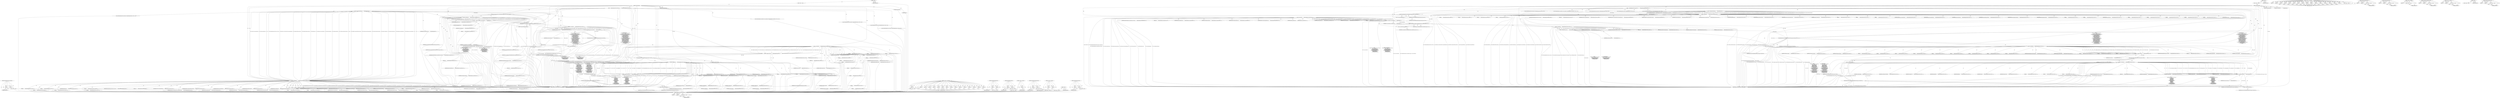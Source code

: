 digraph "WKBundlePageSetPolicyClient" {
vulnerable_201 [label=<(METHOD,WKBundlePageSetResourceLoadClient)>];
vulnerable_202 [label=<(PARAM,p1)>];
vulnerable_203 [label=<(PARAM,p2)>];
vulnerable_204 [label=<(BLOCK,&lt;empty&gt;,&lt;empty&gt;)>];
vulnerable_205 [label=<(METHOD_RETURN,ANY)>];
vulnerable_6 [label=<(METHOD,&lt;global&gt;)<SUB>1</SUB>>];
vulnerable_7 [label=<(BLOCK,&lt;empty&gt;,&lt;empty&gt;)<SUB>1</SUB>>];
vulnerable_8 [label=<(METHOD,InjectedBundlePage)<SUB>1</SUB>>];
vulnerable_9 [label=<(PARAM,WKBundlePageRef page)<SUB>1</SUB>>];
vulnerable_10 [label=<(BLOCK,{
    WKBundlePageLoaderClient loaderClient = {...,{
    WKBundlePageLoaderClient loaderClient = {...)<SUB>4</SUB>>];
vulnerable_11 [label="<(LOCAL,WKBundlePageLoaderClient loaderClient: WKBundlePageLoaderClient)<SUB>5</SUB>>"];
vulnerable_12 [label=<(&lt;operator&gt;.assignment,loaderClient = {
        kWKBundlePageLoaderCli...)<SUB>5</SUB>>];
vulnerable_13 [label=<(IDENTIFIER,loaderClient,loaderClient = {
        kWKBundlePageLoaderCli...)<SUB>5</SUB>>];
vulnerable_14 [label=<(&lt;operator&gt;.arrayInitializer,{
        kWKBundlePageLoaderClientCurrentVersi...)<SUB>5</SUB>>];
vulnerable_15 [label=<(IDENTIFIER,kWKBundlePageLoaderClientCurrentVersion,{
        kWKBundlePageLoaderClientCurrentVersi...)<SUB>6</SUB>>];
vulnerable_16 [label=<(LITERAL,this,{
        kWKBundlePageLoaderClientCurrentVersi...)<SUB>7</SUB>>];
vulnerable_17 [label=<(IDENTIFIER,didStartProvisionalLoadForFrame,{
        kWKBundlePageLoaderClientCurrentVersi...)<SUB>8</SUB>>];
vulnerable_18 [label=<(IDENTIFIER,didReceiveServerRedirectForProvisionalLoadForFrame,{
        kWKBundlePageLoaderClientCurrentVersi...)<SUB>9</SUB>>];
vulnerable_19 [label=<(IDENTIFIER,didFailProvisionalLoadWithErrorForFrame,{
        kWKBundlePageLoaderClientCurrentVersi...)<SUB>10</SUB>>];
vulnerable_20 [label=<(IDENTIFIER,didCommitLoadForFrame,{
        kWKBundlePageLoaderClientCurrentVersi...)<SUB>11</SUB>>];
vulnerable_21 [label=<(IDENTIFIER,didFinishDocumentLoadForFrame,{
        kWKBundlePageLoaderClientCurrentVersi...)<SUB>12</SUB>>];
vulnerable_22 [label=<(IDENTIFIER,didFinishLoadForFrame,{
        kWKBundlePageLoaderClientCurrentVersi...)<SUB>13</SUB>>];
vulnerable_23 [label=<(IDENTIFIER,didFailLoadWithErrorForFrame,{
        kWKBundlePageLoaderClientCurrentVersi...)<SUB>14</SUB>>];
vulnerable_24 [label=<(IDENTIFIER,didSameDocumentNavigationForFrame,{
        kWKBundlePageLoaderClientCurrentVersi...)<SUB>15</SUB>>];
vulnerable_25 [label=<(IDENTIFIER,didReceiveTitleForFrame,{
        kWKBundlePageLoaderClientCurrentVersi...)<SUB>16</SUB>>];
vulnerable_26 [label=<(LITERAL,0,{
        kWKBundlePageLoaderClientCurrentVersi...)<SUB>17</SUB>>];
vulnerable_27 [label=<(LITERAL,0,{
        kWKBundlePageLoaderClientCurrentVersi...)<SUB>18</SUB>>];
vulnerable_28 [label=<(LITERAL,0,{
        kWKBundlePageLoaderClientCurrentVersi...)<SUB>19</SUB>>];
vulnerable_29 [label=<(IDENTIFIER,didDisplayInsecureContentForFrame,{
        kWKBundlePageLoaderClientCurrentVersi...)<SUB>20</SUB>>];
vulnerable_30 [label=<(IDENTIFIER,didRunInsecureContentForFrame,{
        kWKBundlePageLoaderClientCurrentVersi...)<SUB>21</SUB>>];
vulnerable_31 [label=<(IDENTIFIER,didClearWindowForFrame,{
        kWKBundlePageLoaderClientCurrentVersi...)<SUB>22</SUB>>];
vulnerable_32 [label=<(IDENTIFIER,didCancelClientRedirectForFrame,{
        kWKBundlePageLoaderClientCurrentVersi...)<SUB>23</SUB>>];
vulnerable_33 [label=<(IDENTIFIER,willPerformClientRedirectForFrame,{
        kWKBundlePageLoaderClientCurrentVersi...)<SUB>24</SUB>>];
vulnerable_34 [label=<(IDENTIFIER,didHandleOnloadEventsForFrame,{
        kWKBundlePageLoaderClientCurrentVersi...)<SUB>25</SUB>>];
vulnerable_35 [label=<(LITERAL,0,{
        kWKBundlePageLoaderClientCurrentVersi...)<SUB>26</SUB>>];
vulnerable_36 [label=<(LITERAL,0,{
        kWKBundlePageLoaderClientCurrentVersi...)<SUB>27</SUB>>];
vulnerable_37 [label=<(IDENTIFIER,didDetectXSSForFrame,{
        kWKBundlePageLoaderClientCurrentVersi...)<SUB>28</SUB>>];
vulnerable_38 [label=<(LITERAL,0,{
        kWKBundlePageLoaderClientCurrentVersi...)<SUB>29</SUB>>];
vulnerable_39 [label=<(LITERAL,0,{
        kWKBundlePageLoaderClientCurrentVersi...)<SUB>30</SUB>>];
vulnerable_40 [label=<(LITERAL,0,{
        kWKBundlePageLoaderClientCurrentVersi...)<SUB>31</SUB>>];
vulnerable_41 [label=<(LITERAL,0,{
        kWKBundlePageLoaderClientCurrentVersi...)<SUB>32</SUB>>];
vulnerable_42 [label=<(LITERAL,0,{
        kWKBundlePageLoaderClientCurrentVersi...)<SUB>33</SUB>>];
vulnerable_43 [label=<(IDENTIFIER,didFinishProgress,{
        kWKBundlePageLoaderClientCurrentVersi...)<SUB>34</SUB>>];
vulnerable_44 [label=<(LITERAL,0,{
        kWKBundlePageLoaderClientCurrentVersi...)<SUB>35</SUB>>];
vulnerable_45 [label=<(LITERAL,0,{
        kWKBundlePageLoaderClientCurrentVersi...)<SUB>36</SUB>>];
vulnerable_46 [label=<(WKBundlePageSetPageLoaderClient,WKBundlePageSetPageLoaderClient(m_page, &amp;loader...)<SUB>38</SUB>>];
vulnerable_47 [label=<(IDENTIFIER,m_page,WKBundlePageSetPageLoaderClient(m_page, &amp;loader...)<SUB>38</SUB>>];
vulnerable_48 [label=<(&lt;operator&gt;.addressOf,&amp;loaderClient)<SUB>38</SUB>>];
vulnerable_49 [label=<(IDENTIFIER,loaderClient,WKBundlePageSetPageLoaderClient(m_page, &amp;loader...)<SUB>38</SUB>>];
vulnerable_50 [label="<(LOCAL,WKBundlePageResourceLoadClient resourceLoadClient: WKBundlePageResourceLoadClient)<SUB>40</SUB>>"];
vulnerable_51 [label=<(&lt;operator&gt;.assignment,resourceLoadClient = {
        kWKBundlePageRes...)<SUB>40</SUB>>];
vulnerable_52 [label=<(IDENTIFIER,resourceLoadClient,resourceLoadClient = {
        kWKBundlePageRes...)<SUB>40</SUB>>];
vulnerable_53 [label=<(&lt;operator&gt;.arrayInitializer,{
        kWKBundlePageResourceLoadClientCurren...)<SUB>40</SUB>>];
vulnerable_54 [label=<(IDENTIFIER,kWKBundlePageResourceLoadClientCurrentVersion,{
        kWKBundlePageResourceLoadClientCurren...)<SUB>41</SUB>>];
vulnerable_55 [label=<(LITERAL,this,{
        kWKBundlePageResourceLoadClientCurren...)<SUB>42</SUB>>];
vulnerable_56 [label=<(IDENTIFIER,didInitiateLoadForResource,{
        kWKBundlePageResourceLoadClientCurren...)<SUB>43</SUB>>];
vulnerable_57 [label=<(IDENTIFIER,willSendRequestForFrame,{
        kWKBundlePageResourceLoadClientCurren...)<SUB>44</SUB>>];
vulnerable_58 [label=<(IDENTIFIER,didReceiveResponseForResource,{
        kWKBundlePageResourceLoadClientCurren...)<SUB>45</SUB>>];
vulnerable_59 [label=<(IDENTIFIER,didReceiveContentLengthForResource,{
        kWKBundlePageResourceLoadClientCurren...)<SUB>46</SUB>>];
vulnerable_60 [label=<(IDENTIFIER,didFinishLoadForResource,{
        kWKBundlePageResourceLoadClientCurren...)<SUB>47</SUB>>];
vulnerable_61 [label=<(IDENTIFIER,didFailLoadForResource,{
        kWKBundlePageResourceLoadClientCurren...)<SUB>48</SUB>>];
vulnerable_62 [label=<(IDENTIFIER,shouldCacheResponse,{
        kWKBundlePageResourceLoadClientCurren...)<SUB>49</SUB>>];
vulnerable_63 [label=<(LITERAL,0,{
        kWKBundlePageResourceLoadClientCurren...)<SUB>50</SUB>>];
vulnerable_64 [label=<(WKBundlePageSetResourceLoadClient,WKBundlePageSetResourceLoadClient(m_page, &amp;reso...)<SUB>52</SUB>>];
vulnerable_65 [label=<(IDENTIFIER,m_page,WKBundlePageSetResourceLoadClient(m_page, &amp;reso...)<SUB>52</SUB>>];
vulnerable_66 [label=<(&lt;operator&gt;.addressOf,&amp;resourceLoadClient)<SUB>52</SUB>>];
vulnerable_67 [label=<(IDENTIFIER,resourceLoadClient,WKBundlePageSetResourceLoadClient(m_page, &amp;reso...)<SUB>52</SUB>>];
vulnerable_68 [label="<(LOCAL,WKBundlePagePolicyClient policyClient: WKBundlePagePolicyClient)<SUB>54</SUB>>"];
vulnerable_69 [label=<(&lt;operator&gt;.assignment,policyClient = {
        kWKBundlePagePolicyCli...)<SUB>54</SUB>>];
vulnerable_70 [label=<(IDENTIFIER,policyClient,policyClient = {
        kWKBundlePagePolicyCli...)<SUB>54</SUB>>];
vulnerable_71 [label=<(&lt;operator&gt;.arrayInitializer,{
        kWKBundlePagePolicyClientCurrentVersi...)<SUB>54</SUB>>];
vulnerable_72 [label=<(IDENTIFIER,kWKBundlePagePolicyClientCurrentVersion,{
        kWKBundlePagePolicyClientCurrentVersi...)<SUB>55</SUB>>];
vulnerable_73 [label=<(LITERAL,this,{
        kWKBundlePagePolicyClientCurrentVersi...)<SUB>56</SUB>>];
vulnerable_74 [label=<(IDENTIFIER,decidePolicyForNavigationAction,{
        kWKBundlePagePolicyClientCurrentVersi...)<SUB>57</SUB>>];
vulnerable_75 [label=<(IDENTIFIER,decidePolicyForNewWindowAction,{
        kWKBundlePagePolicyClientCurrentVersi...)<SUB>58</SUB>>];
vulnerable_76 [label=<(IDENTIFIER,decidePolicyForResponse,{
        kWKBundlePagePolicyClientCurrentVersi...)<SUB>59</SUB>>];
vulnerable_77 [label=<(IDENTIFIER,unableToImplementPolicy,{
        kWKBundlePagePolicyClientCurrentVersi...)<SUB>60</SUB>>];
vulnerable_78 [label=<(WKBundlePageSetPolicyClient,WKBundlePageSetPolicyClient(m_page, &amp;policyClient))<SUB>62</SUB>>];
vulnerable_79 [label=<(IDENTIFIER,m_page,WKBundlePageSetPolicyClient(m_page, &amp;policyClient))<SUB>62</SUB>>];
vulnerable_80 [label=<(&lt;operator&gt;.addressOf,&amp;policyClient)<SUB>62</SUB>>];
vulnerable_81 [label=<(IDENTIFIER,policyClient,WKBundlePageSetPolicyClient(m_page, &amp;policyClient))<SUB>62</SUB>>];
vulnerable_82 [label="<(LOCAL,WKBundlePageUIClient uiClient: WKBundlePageUIClient)<SUB>64</SUB>>"];
vulnerable_83 [label=<(&lt;operator&gt;.assignment,uiClient = {
        kWKBundlePageUIClientCurre...)<SUB>64</SUB>>];
vulnerable_84 [label=<(IDENTIFIER,uiClient,uiClient = {
        kWKBundlePageUIClientCurre...)<SUB>64</SUB>>];
vulnerable_85 [label=<(&lt;operator&gt;.arrayInitializer,{
        kWKBundlePageUIClientCurrentVersion,
...)<SUB>64</SUB>>];
vulnerable_86 [label=<(IDENTIFIER,kWKBundlePageUIClientCurrentVersion,{
        kWKBundlePageUIClientCurrentVersion,
...)<SUB>65</SUB>>];
vulnerable_87 [label=<(LITERAL,this,{
        kWKBundlePageUIClientCurrentVersion,
...)<SUB>66</SUB>>];
vulnerable_88 [label=<(IDENTIFIER,willAddMessageToConsole,{
        kWKBundlePageUIClientCurrentVersion,
...)<SUB>67</SUB>>];
vulnerable_89 [label=<(IDENTIFIER,willSetStatusbarText,{
        kWKBundlePageUIClientCurrentVersion,
...)<SUB>68</SUB>>];
vulnerable_90 [label=<(IDENTIFIER,willRunJavaScriptAlert,{
        kWKBundlePageUIClientCurrentVersion,
...)<SUB>69</SUB>>];
vulnerable_91 [label=<(IDENTIFIER,willRunJavaScriptConfirm,{
        kWKBundlePageUIClientCurrentVersion,
...)<SUB>70</SUB>>];
vulnerable_92 [label=<(IDENTIFIER,willRunJavaScriptPrompt,{
        kWKBundlePageUIClientCurrentVersion,
...)<SUB>71</SUB>>];
vulnerable_93 [label=<(LITERAL,0,{
        kWKBundlePageUIClientCurrentVersion,
...)<SUB>72</SUB>>];
vulnerable_94 [label=<(LITERAL,0,{
        kWKBundlePageUIClientCurrentVersion,
...)<SUB>73</SUB>>];
vulnerable_95 [label=<(LITERAL,0,{
        kWKBundlePageUIClientCurrentVersion,
...)<SUB>74</SUB>>];
vulnerable_96 [label=<(LITERAL,0,{
        kWKBundlePageUIClientCurrentVersion,
...)<SUB>75</SUB>>];
vulnerable_97 [label=<(LITERAL,0,{
        kWKBundlePageUIClientCurrentVersion,
...)<SUB>76</SUB>>];
vulnerable_98 [label=<(LITERAL,0,{
        kWKBundlePageUIClientCurrentVersion,
...)<SUB>77</SUB>>];
vulnerable_99 [label=<(LITERAL,0,{
        kWKBundlePageUIClientCurrentVersion,
...)<SUB>78</SUB>>];
vulnerable_100 [label=<(LITERAL,0,{
        kWKBundlePageUIClientCurrentVersion,
...)<SUB>79</SUB>>];
vulnerable_101 [label=<(LITERAL,0,{
        kWKBundlePageUIClientCurrentVersion,
...)<SUB>80</SUB>>];
vulnerable_102 [label=<(IDENTIFIER,didReachApplicationCacheOriginQuota,{
        kWKBundlePageUIClientCurrentVersion,
...)<SUB>81</SUB>>];
vulnerable_103 [label=<(IDENTIFIER,didExceedDatabaseQuota,{
        kWKBundlePageUIClientCurrentVersion,
...)<SUB>82</SUB>>];
vulnerable_104 [label=<(LITERAL,0,{
        kWKBundlePageUIClientCurrentVersion,
...)<SUB>83</SUB>>];
vulnerable_105 [label=<(LITERAL,0,{
        kWKBundlePageUIClientCurrentVersion,
...)<SUB>84</SUB>>];
vulnerable_106 [label=<(LITERAL,0,{
        kWKBundlePageUIClientCurrentVersion,
...)<SUB>85</SUB>>];
vulnerable_107 [label=<(WKBundlePageSetUIClient,WKBundlePageSetUIClient(m_page, &amp;uiClient))<SUB>87</SUB>>];
vulnerable_108 [label=<(IDENTIFIER,m_page,WKBundlePageSetUIClient(m_page, &amp;uiClient))<SUB>87</SUB>>];
vulnerable_109 [label=<(&lt;operator&gt;.addressOf,&amp;uiClient)<SUB>87</SUB>>];
vulnerable_110 [label=<(IDENTIFIER,uiClient,WKBundlePageSetUIClient(m_page, &amp;uiClient))<SUB>87</SUB>>];
vulnerable_111 [label="<(LOCAL,WKBundlePageEditorClient editorClient: WKBundlePageEditorClient)<SUB>89</SUB>>"];
vulnerable_112 [label=<(&lt;operator&gt;.assignment,editorClient = {
        kWKBundlePageEditorCli...)<SUB>89</SUB>>];
vulnerable_113 [label=<(IDENTIFIER,editorClient,editorClient = {
        kWKBundlePageEditorCli...)<SUB>89</SUB>>];
vulnerable_114 [label=<(&lt;operator&gt;.arrayInitializer,{
        kWKBundlePageEditorClientCurrentVersi...)<SUB>89</SUB>>];
vulnerable_115 [label=<(IDENTIFIER,kWKBundlePageEditorClientCurrentVersion,{
        kWKBundlePageEditorClientCurrentVersi...)<SUB>90</SUB>>];
vulnerable_116 [label=<(LITERAL,this,{
        kWKBundlePageEditorClientCurrentVersi...)<SUB>91</SUB>>];
vulnerable_117 [label=<(IDENTIFIER,shouldBeginEditing,{
        kWKBundlePageEditorClientCurrentVersi...)<SUB>92</SUB>>];
vulnerable_118 [label=<(IDENTIFIER,shouldEndEditing,{
        kWKBundlePageEditorClientCurrentVersi...)<SUB>93</SUB>>];
vulnerable_119 [label=<(IDENTIFIER,shouldInsertNode,{
        kWKBundlePageEditorClientCurrentVersi...)<SUB>94</SUB>>];
vulnerable_120 [label=<(IDENTIFIER,shouldInsertText,{
        kWKBundlePageEditorClientCurrentVersi...)<SUB>95</SUB>>];
vulnerable_121 [label=<(IDENTIFIER,shouldDeleteRange,{
        kWKBundlePageEditorClientCurrentVersi...)<SUB>96</SUB>>];
vulnerable_122 [label=<(IDENTIFIER,shouldChangeSelectedRange,{
        kWKBundlePageEditorClientCurrentVersi...)<SUB>97</SUB>>];
vulnerable_123 [label=<(IDENTIFIER,shouldApplyStyle,{
        kWKBundlePageEditorClientCurrentVersi...)<SUB>98</SUB>>];
vulnerable_124 [label=<(IDENTIFIER,didBeginEditing,{
        kWKBundlePageEditorClientCurrentVersi...)<SUB>99</SUB>>];
vulnerable_125 [label=<(IDENTIFIER,didEndEditing,{
        kWKBundlePageEditorClientCurrentVersi...)<SUB>100</SUB>>];
vulnerable_126 [label=<(IDENTIFIER,didChange,{
        kWKBundlePageEditorClientCurrentVersi...)<SUB>101</SUB>>];
vulnerable_127 [label=<(IDENTIFIER,didChangeSelection,{
        kWKBundlePageEditorClientCurrentVersi...)<SUB>102</SUB>>];
vulnerable_128 [label=<(LITERAL,0,{
        kWKBundlePageEditorClientCurrentVersi...)<SUB>103</SUB>>];
vulnerable_129 [label=<(LITERAL,0,{
        kWKBundlePageEditorClientCurrentVersi...)<SUB>104</SUB>>];
vulnerable_130 [label=<(LITERAL,0,{
        kWKBundlePageEditorClientCurrentVersi...)<SUB>105</SUB>>];
vulnerable_131 [label=<(WKBundlePageSetEditorClient,WKBundlePageSetEditorClient(m_page, &amp;editorClient))<SUB>107</SUB>>];
vulnerable_132 [label=<(IDENTIFIER,m_page,WKBundlePageSetEditorClient(m_page, &amp;editorClient))<SUB>107</SUB>>];
vulnerable_133 [label=<(&lt;operator&gt;.addressOf,&amp;editorClient)<SUB>107</SUB>>];
vulnerable_134 [label=<(IDENTIFIER,editorClient,WKBundlePageSetEditorClient(m_page, &amp;editorClient))<SUB>107</SUB>>];
vulnerable_135 [label=<(MODIFIER,CONSTRUCTOR)>];
vulnerable_136 [label=<(MODIFIER,PUBLIC)>];
vulnerable_137 [label=<(METHOD_RETURN,InjectedBundlePage.InjectedBundlePage)<SUB>1</SUB>>];
vulnerable_139 [label=<(METHOD_RETURN,ANY)<SUB>1</SUB>>];
vulnerable_173 [label=<(METHOD,&lt;operator&gt;.arrayInitializer)>];
vulnerable_174 [label=<(PARAM,p1)>];
vulnerable_175 [label=<(PARAM,p2)>];
vulnerable_176 [label=<(PARAM,p3)>];
vulnerable_177 [label=<(PARAM,p4)>];
vulnerable_178 [label=<(PARAM,p5)>];
vulnerable_179 [label=<(PARAM,p6)>];
vulnerable_180 [label=<(PARAM,p7)>];
vulnerable_181 [label=<(PARAM,p8)>];
vulnerable_182 [label=<(PARAM,p9)>];
vulnerable_183 [label=<(PARAM,p10)>];
vulnerable_184 [label=<(PARAM,p11)>];
vulnerable_185 [label=<(PARAM,p12)>];
vulnerable_186 [label=<(PARAM,p13)>];
vulnerable_187 [label=<(PARAM,p14)>];
vulnerable_188 [label=<(PARAM,p15)>];
vulnerable_189 [label=<(PARAM,p16)>];
vulnerable_190 [label=<(BLOCK,&lt;empty&gt;,&lt;empty&gt;)>];
vulnerable_191 [label=<(METHOD_RETURN,ANY)>];
vulnerable_216 [label=<(METHOD,WKBundlePageSetEditorClient)>];
vulnerable_217 [label=<(PARAM,p1)>];
vulnerable_218 [label=<(PARAM,p2)>];
vulnerable_219 [label=<(BLOCK,&lt;empty&gt;,&lt;empty&gt;)>];
vulnerable_220 [label=<(METHOD_RETURN,ANY)>];
vulnerable_211 [label=<(METHOD,WKBundlePageSetUIClient)>];
vulnerable_212 [label=<(PARAM,p1)>];
vulnerable_213 [label=<(PARAM,p2)>];
vulnerable_214 [label=<(BLOCK,&lt;empty&gt;,&lt;empty&gt;)>];
vulnerable_215 [label=<(METHOD_RETURN,ANY)>];
vulnerable_197 [label=<(METHOD,&lt;operator&gt;.addressOf)>];
vulnerable_198 [label=<(PARAM,p1)>];
vulnerable_199 [label=<(BLOCK,&lt;empty&gt;,&lt;empty&gt;)>];
vulnerable_200 [label=<(METHOD_RETURN,ANY)>];
vulnerable_192 [label=<(METHOD,WKBundlePageSetPageLoaderClient)>];
vulnerable_193 [label=<(PARAM,p1)>];
vulnerable_194 [label=<(PARAM,p2)>];
vulnerable_195 [label=<(BLOCK,&lt;empty&gt;,&lt;empty&gt;)>];
vulnerable_196 [label=<(METHOD_RETURN,ANY)>];
vulnerable_168 [label=<(METHOD,&lt;operator&gt;.assignment)>];
vulnerable_169 [label=<(PARAM,p1)>];
vulnerable_170 [label=<(PARAM,p2)>];
vulnerable_171 [label=<(BLOCK,&lt;empty&gt;,&lt;empty&gt;)>];
vulnerable_172 [label=<(METHOD_RETURN,ANY)>];
vulnerable_162 [label=<(METHOD,&lt;global&gt;)<SUB>1</SUB>>];
vulnerable_163 [label=<(BLOCK,&lt;empty&gt;,&lt;empty&gt;)>];
vulnerable_164 [label=<(METHOD_RETURN,ANY)>];
vulnerable_206 [label=<(METHOD,WKBundlePageSetPolicyClient)>];
vulnerable_207 [label=<(PARAM,p1)>];
vulnerable_208 [label=<(PARAM,p2)>];
vulnerable_209 [label=<(BLOCK,&lt;empty&gt;,&lt;empty&gt;)>];
vulnerable_210 [label=<(METHOD_RETURN,ANY)>];
fixed_203 [label=<(METHOD,WKBundlePageSetResourceLoadClient)>];
fixed_204 [label=<(PARAM,p1)>];
fixed_205 [label=<(PARAM,p2)>];
fixed_206 [label=<(BLOCK,&lt;empty&gt;,&lt;empty&gt;)>];
fixed_207 [label=<(METHOD_RETURN,ANY)>];
fixed_6 [label=<(METHOD,&lt;global&gt;)<SUB>1</SUB>>];
fixed_7 [label=<(BLOCK,&lt;empty&gt;,&lt;empty&gt;)<SUB>1</SUB>>];
fixed_8 [label=<(METHOD,InjectedBundlePage)<SUB>1</SUB>>];
fixed_9 [label=<(PARAM,WKBundlePageRef page)<SUB>1</SUB>>];
fixed_10 [label=<(BLOCK,{
    WKBundlePageLoaderClient loaderClient = {...,{
    WKBundlePageLoaderClient loaderClient = {...)<SUB>4</SUB>>];
fixed_11 [label="<(LOCAL,WKBundlePageLoaderClient loaderClient: WKBundlePageLoaderClient)<SUB>5</SUB>>"];
fixed_12 [label=<(&lt;operator&gt;.assignment,loaderClient = {
        kWKBundlePageLoaderCli...)<SUB>5</SUB>>];
fixed_13 [label=<(IDENTIFIER,loaderClient,loaderClient = {
        kWKBundlePageLoaderCli...)<SUB>5</SUB>>];
fixed_14 [label=<(&lt;operator&gt;.arrayInitializer,{
        kWKBundlePageLoaderClientCurrentVersi...)<SUB>5</SUB>>];
fixed_15 [label=<(IDENTIFIER,kWKBundlePageLoaderClientCurrentVersion,{
        kWKBundlePageLoaderClientCurrentVersi...)<SUB>6</SUB>>];
fixed_16 [label=<(LITERAL,this,{
        kWKBundlePageLoaderClientCurrentVersi...)<SUB>7</SUB>>];
fixed_17 [label=<(IDENTIFIER,didStartProvisionalLoadForFrame,{
        kWKBundlePageLoaderClientCurrentVersi...)<SUB>8</SUB>>];
fixed_18 [label=<(IDENTIFIER,didReceiveServerRedirectForProvisionalLoadForFrame,{
        kWKBundlePageLoaderClientCurrentVersi...)<SUB>9</SUB>>];
fixed_19 [label=<(IDENTIFIER,didFailProvisionalLoadWithErrorForFrame,{
        kWKBundlePageLoaderClientCurrentVersi...)<SUB>10</SUB>>];
fixed_20 [label=<(IDENTIFIER,didCommitLoadForFrame,{
        kWKBundlePageLoaderClientCurrentVersi...)<SUB>11</SUB>>];
fixed_21 [label=<(IDENTIFIER,didFinishDocumentLoadForFrame,{
        kWKBundlePageLoaderClientCurrentVersi...)<SUB>12</SUB>>];
fixed_22 [label=<(IDENTIFIER,didFinishLoadForFrame,{
        kWKBundlePageLoaderClientCurrentVersi...)<SUB>13</SUB>>];
fixed_23 [label=<(IDENTIFIER,didFailLoadWithErrorForFrame,{
        kWKBundlePageLoaderClientCurrentVersi...)<SUB>14</SUB>>];
fixed_24 [label=<(IDENTIFIER,didSameDocumentNavigationForFrame,{
        kWKBundlePageLoaderClientCurrentVersi...)<SUB>15</SUB>>];
fixed_25 [label=<(IDENTIFIER,didReceiveTitleForFrame,{
        kWKBundlePageLoaderClientCurrentVersi...)<SUB>16</SUB>>];
fixed_26 [label=<(LITERAL,0,{
        kWKBundlePageLoaderClientCurrentVersi...)<SUB>17</SUB>>];
fixed_27 [label=<(LITERAL,0,{
        kWKBundlePageLoaderClientCurrentVersi...)<SUB>18</SUB>>];
fixed_28 [label=<(LITERAL,0,{
        kWKBundlePageLoaderClientCurrentVersi...)<SUB>19</SUB>>];
fixed_29 [label=<(IDENTIFIER,didDisplayInsecureContentForFrame,{
        kWKBundlePageLoaderClientCurrentVersi...)<SUB>20</SUB>>];
fixed_30 [label=<(IDENTIFIER,didRunInsecureContentForFrame,{
        kWKBundlePageLoaderClientCurrentVersi...)<SUB>21</SUB>>];
fixed_31 [label=<(IDENTIFIER,didClearWindowForFrame,{
        kWKBundlePageLoaderClientCurrentVersi...)<SUB>22</SUB>>];
fixed_32 [label=<(IDENTIFIER,didCancelClientRedirectForFrame,{
        kWKBundlePageLoaderClientCurrentVersi...)<SUB>23</SUB>>];
fixed_33 [label=<(IDENTIFIER,willPerformClientRedirectForFrame,{
        kWKBundlePageLoaderClientCurrentVersi...)<SUB>24</SUB>>];
fixed_34 [label=<(IDENTIFIER,didHandleOnloadEventsForFrame,{
        kWKBundlePageLoaderClientCurrentVersi...)<SUB>25</SUB>>];
fixed_35 [label=<(LITERAL,0,{
        kWKBundlePageLoaderClientCurrentVersi...)<SUB>26</SUB>>];
fixed_36 [label=<(LITERAL,0,{
        kWKBundlePageLoaderClientCurrentVersi...)<SUB>27</SUB>>];
fixed_37 [label=<(IDENTIFIER,didDetectXSSForFrame,{
        kWKBundlePageLoaderClientCurrentVersi...)<SUB>28</SUB>>];
fixed_38 [label=<(LITERAL,0,{
        kWKBundlePageLoaderClientCurrentVersi...)<SUB>29</SUB>>];
fixed_39 [label=<(LITERAL,0,{
        kWKBundlePageLoaderClientCurrentVersi...)<SUB>30</SUB>>];
fixed_40 [label=<(LITERAL,0,{
        kWKBundlePageLoaderClientCurrentVersi...)<SUB>31</SUB>>];
fixed_41 [label=<(LITERAL,0,{
        kWKBundlePageLoaderClientCurrentVersi...)<SUB>32</SUB>>];
fixed_42 [label=<(LITERAL,0,{
        kWKBundlePageLoaderClientCurrentVersi...)<SUB>33</SUB>>];
fixed_43 [label=<(IDENTIFIER,didFinishProgress,{
        kWKBundlePageLoaderClientCurrentVersi...)<SUB>34</SUB>>];
fixed_44 [label=<(LITERAL,0,{
        kWKBundlePageLoaderClientCurrentVersi...)<SUB>35</SUB>>];
fixed_45 [label=<(LITERAL,0,{
        kWKBundlePageLoaderClientCurrentVersi...)<SUB>36</SUB>>];
fixed_46 [label=<(LITERAL,0,{
        kWKBundlePageLoaderClientCurrentVersi...)<SUB>37</SUB>>];
fixed_47 [label=<(LITERAL,0,{
        kWKBundlePageLoaderClientCurrentVersi...)<SUB>38</SUB>>];
fixed_48 [label=<(WKBundlePageSetPageLoaderClient,WKBundlePageSetPageLoaderClient(m_page, &amp;loader...)<SUB>40</SUB>>];
fixed_49 [label=<(IDENTIFIER,m_page,WKBundlePageSetPageLoaderClient(m_page, &amp;loader...)<SUB>40</SUB>>];
fixed_50 [label=<(&lt;operator&gt;.addressOf,&amp;loaderClient)<SUB>40</SUB>>];
fixed_51 [label=<(IDENTIFIER,loaderClient,WKBundlePageSetPageLoaderClient(m_page, &amp;loader...)<SUB>40</SUB>>];
fixed_52 [label="<(LOCAL,WKBundlePageResourceLoadClient resourceLoadClient: WKBundlePageResourceLoadClient)<SUB>42</SUB>>"];
fixed_53 [label=<(&lt;operator&gt;.assignment,resourceLoadClient = {
        kWKBundlePageRes...)<SUB>42</SUB>>];
fixed_54 [label=<(IDENTIFIER,resourceLoadClient,resourceLoadClient = {
        kWKBundlePageRes...)<SUB>42</SUB>>];
fixed_55 [label=<(&lt;operator&gt;.arrayInitializer,{
        kWKBundlePageResourceLoadClientCurren...)<SUB>42</SUB>>];
fixed_56 [label=<(IDENTIFIER,kWKBundlePageResourceLoadClientCurrentVersion,{
        kWKBundlePageResourceLoadClientCurren...)<SUB>43</SUB>>];
fixed_57 [label=<(LITERAL,this,{
        kWKBundlePageResourceLoadClientCurren...)<SUB>44</SUB>>];
fixed_58 [label=<(IDENTIFIER,didInitiateLoadForResource,{
        kWKBundlePageResourceLoadClientCurren...)<SUB>45</SUB>>];
fixed_59 [label=<(IDENTIFIER,willSendRequestForFrame,{
        kWKBundlePageResourceLoadClientCurren...)<SUB>46</SUB>>];
fixed_60 [label=<(IDENTIFIER,didReceiveResponseForResource,{
        kWKBundlePageResourceLoadClientCurren...)<SUB>47</SUB>>];
fixed_61 [label=<(IDENTIFIER,didReceiveContentLengthForResource,{
        kWKBundlePageResourceLoadClientCurren...)<SUB>48</SUB>>];
fixed_62 [label=<(IDENTIFIER,didFinishLoadForResource,{
        kWKBundlePageResourceLoadClientCurren...)<SUB>49</SUB>>];
fixed_63 [label=<(IDENTIFIER,didFailLoadForResource,{
        kWKBundlePageResourceLoadClientCurren...)<SUB>50</SUB>>];
fixed_64 [label=<(IDENTIFIER,shouldCacheResponse,{
        kWKBundlePageResourceLoadClientCurren...)<SUB>51</SUB>>];
fixed_65 [label=<(LITERAL,0,{
        kWKBundlePageResourceLoadClientCurren...)<SUB>52</SUB>>];
fixed_66 [label=<(WKBundlePageSetResourceLoadClient,WKBundlePageSetResourceLoadClient(m_page, &amp;reso...)<SUB>54</SUB>>];
fixed_67 [label=<(IDENTIFIER,m_page,WKBundlePageSetResourceLoadClient(m_page, &amp;reso...)<SUB>54</SUB>>];
fixed_68 [label=<(&lt;operator&gt;.addressOf,&amp;resourceLoadClient)<SUB>54</SUB>>];
fixed_69 [label=<(IDENTIFIER,resourceLoadClient,WKBundlePageSetResourceLoadClient(m_page, &amp;reso...)<SUB>54</SUB>>];
fixed_70 [label="<(LOCAL,WKBundlePagePolicyClient policyClient: WKBundlePagePolicyClient)<SUB>56</SUB>>"];
fixed_71 [label=<(&lt;operator&gt;.assignment,policyClient = {
        kWKBundlePagePolicyCli...)<SUB>56</SUB>>];
fixed_72 [label=<(IDENTIFIER,policyClient,policyClient = {
        kWKBundlePagePolicyCli...)<SUB>56</SUB>>];
fixed_73 [label=<(&lt;operator&gt;.arrayInitializer,{
        kWKBundlePagePolicyClientCurrentVersi...)<SUB>56</SUB>>];
fixed_74 [label=<(IDENTIFIER,kWKBundlePagePolicyClientCurrentVersion,{
        kWKBundlePagePolicyClientCurrentVersi...)<SUB>57</SUB>>];
fixed_75 [label=<(LITERAL,this,{
        kWKBundlePagePolicyClientCurrentVersi...)<SUB>58</SUB>>];
fixed_76 [label=<(IDENTIFIER,decidePolicyForNavigationAction,{
        kWKBundlePagePolicyClientCurrentVersi...)<SUB>59</SUB>>];
fixed_77 [label=<(IDENTIFIER,decidePolicyForNewWindowAction,{
        kWKBundlePagePolicyClientCurrentVersi...)<SUB>60</SUB>>];
fixed_78 [label=<(IDENTIFIER,decidePolicyForResponse,{
        kWKBundlePagePolicyClientCurrentVersi...)<SUB>61</SUB>>];
fixed_79 [label=<(IDENTIFIER,unableToImplementPolicy,{
        kWKBundlePagePolicyClientCurrentVersi...)<SUB>62</SUB>>];
fixed_80 [label=<(WKBundlePageSetPolicyClient,WKBundlePageSetPolicyClient(m_page, &amp;policyClient))<SUB>64</SUB>>];
fixed_81 [label=<(IDENTIFIER,m_page,WKBundlePageSetPolicyClient(m_page, &amp;policyClient))<SUB>64</SUB>>];
fixed_82 [label=<(&lt;operator&gt;.addressOf,&amp;policyClient)<SUB>64</SUB>>];
fixed_83 [label=<(IDENTIFIER,policyClient,WKBundlePageSetPolicyClient(m_page, &amp;policyClient))<SUB>64</SUB>>];
fixed_84 [label="<(LOCAL,WKBundlePageUIClient uiClient: WKBundlePageUIClient)<SUB>66</SUB>>"];
fixed_85 [label=<(&lt;operator&gt;.assignment,uiClient = {
        kWKBundlePageUIClientCurre...)<SUB>66</SUB>>];
fixed_86 [label=<(IDENTIFIER,uiClient,uiClient = {
        kWKBundlePageUIClientCurre...)<SUB>66</SUB>>];
fixed_87 [label=<(&lt;operator&gt;.arrayInitializer,{
        kWKBundlePageUIClientCurrentVersion,
...)<SUB>66</SUB>>];
fixed_88 [label=<(IDENTIFIER,kWKBundlePageUIClientCurrentVersion,{
        kWKBundlePageUIClientCurrentVersion,
...)<SUB>67</SUB>>];
fixed_89 [label=<(LITERAL,this,{
        kWKBundlePageUIClientCurrentVersion,
...)<SUB>68</SUB>>];
fixed_90 [label=<(IDENTIFIER,willAddMessageToConsole,{
        kWKBundlePageUIClientCurrentVersion,
...)<SUB>69</SUB>>];
fixed_91 [label=<(IDENTIFIER,willSetStatusbarText,{
        kWKBundlePageUIClientCurrentVersion,
...)<SUB>70</SUB>>];
fixed_92 [label=<(IDENTIFIER,willRunJavaScriptAlert,{
        kWKBundlePageUIClientCurrentVersion,
...)<SUB>71</SUB>>];
fixed_93 [label=<(IDENTIFIER,willRunJavaScriptConfirm,{
        kWKBundlePageUIClientCurrentVersion,
...)<SUB>72</SUB>>];
fixed_94 [label=<(IDENTIFIER,willRunJavaScriptPrompt,{
        kWKBundlePageUIClientCurrentVersion,
...)<SUB>73</SUB>>];
fixed_95 [label=<(LITERAL,0,{
        kWKBundlePageUIClientCurrentVersion,
...)<SUB>74</SUB>>];
fixed_96 [label=<(LITERAL,0,{
        kWKBundlePageUIClientCurrentVersion,
...)<SUB>75</SUB>>];
fixed_97 [label=<(LITERAL,0,{
        kWKBundlePageUIClientCurrentVersion,
...)<SUB>76</SUB>>];
fixed_98 [label=<(LITERAL,0,{
        kWKBundlePageUIClientCurrentVersion,
...)<SUB>77</SUB>>];
fixed_99 [label=<(LITERAL,0,{
        kWKBundlePageUIClientCurrentVersion,
...)<SUB>78</SUB>>];
fixed_100 [label=<(LITERAL,0,{
        kWKBundlePageUIClientCurrentVersion,
...)<SUB>79</SUB>>];
fixed_101 [label=<(LITERAL,0,{
        kWKBundlePageUIClientCurrentVersion,
...)<SUB>80</SUB>>];
fixed_102 [label=<(LITERAL,0,{
        kWKBundlePageUIClientCurrentVersion,
...)<SUB>81</SUB>>];
fixed_103 [label=<(LITERAL,0,{
        kWKBundlePageUIClientCurrentVersion,
...)<SUB>82</SUB>>];
fixed_104 [label=<(IDENTIFIER,didReachApplicationCacheOriginQuota,{
        kWKBundlePageUIClientCurrentVersion,
...)<SUB>83</SUB>>];
fixed_105 [label=<(IDENTIFIER,didExceedDatabaseQuota,{
        kWKBundlePageUIClientCurrentVersion,
...)<SUB>84</SUB>>];
fixed_106 [label=<(LITERAL,0,{
        kWKBundlePageUIClientCurrentVersion,
...)<SUB>85</SUB>>];
fixed_107 [label=<(LITERAL,0,{
        kWKBundlePageUIClientCurrentVersion,
...)<SUB>86</SUB>>];
fixed_108 [label=<(LITERAL,0,{
        kWKBundlePageUIClientCurrentVersion,
...)<SUB>87</SUB>>];
fixed_109 [label=<(WKBundlePageSetUIClient,WKBundlePageSetUIClient(m_page, &amp;uiClient))<SUB>89</SUB>>];
fixed_110 [label=<(IDENTIFIER,m_page,WKBundlePageSetUIClient(m_page, &amp;uiClient))<SUB>89</SUB>>];
fixed_111 [label=<(&lt;operator&gt;.addressOf,&amp;uiClient)<SUB>89</SUB>>];
fixed_112 [label=<(IDENTIFIER,uiClient,WKBundlePageSetUIClient(m_page, &amp;uiClient))<SUB>89</SUB>>];
fixed_113 [label="<(LOCAL,WKBundlePageEditorClient editorClient: WKBundlePageEditorClient)<SUB>91</SUB>>"];
fixed_114 [label=<(&lt;operator&gt;.assignment,editorClient = {
        kWKBundlePageEditorCli...)<SUB>91</SUB>>];
fixed_115 [label=<(IDENTIFIER,editorClient,editorClient = {
        kWKBundlePageEditorCli...)<SUB>91</SUB>>];
fixed_116 [label=<(&lt;operator&gt;.arrayInitializer,{
        kWKBundlePageEditorClientCurrentVersi...)<SUB>91</SUB>>];
fixed_117 [label=<(IDENTIFIER,kWKBundlePageEditorClientCurrentVersion,{
        kWKBundlePageEditorClientCurrentVersi...)<SUB>92</SUB>>];
fixed_118 [label=<(LITERAL,this,{
        kWKBundlePageEditorClientCurrentVersi...)<SUB>93</SUB>>];
fixed_119 [label=<(IDENTIFIER,shouldBeginEditing,{
        kWKBundlePageEditorClientCurrentVersi...)<SUB>94</SUB>>];
fixed_120 [label=<(IDENTIFIER,shouldEndEditing,{
        kWKBundlePageEditorClientCurrentVersi...)<SUB>95</SUB>>];
fixed_121 [label=<(IDENTIFIER,shouldInsertNode,{
        kWKBundlePageEditorClientCurrentVersi...)<SUB>96</SUB>>];
fixed_122 [label=<(IDENTIFIER,shouldInsertText,{
        kWKBundlePageEditorClientCurrentVersi...)<SUB>97</SUB>>];
fixed_123 [label=<(IDENTIFIER,shouldDeleteRange,{
        kWKBundlePageEditorClientCurrentVersi...)<SUB>98</SUB>>];
fixed_124 [label=<(IDENTIFIER,shouldChangeSelectedRange,{
        kWKBundlePageEditorClientCurrentVersi...)<SUB>99</SUB>>];
fixed_125 [label=<(IDENTIFIER,shouldApplyStyle,{
        kWKBundlePageEditorClientCurrentVersi...)<SUB>100</SUB>>];
fixed_126 [label=<(IDENTIFIER,didBeginEditing,{
        kWKBundlePageEditorClientCurrentVersi...)<SUB>101</SUB>>];
fixed_127 [label=<(IDENTIFIER,didEndEditing,{
        kWKBundlePageEditorClientCurrentVersi...)<SUB>102</SUB>>];
fixed_128 [label=<(IDENTIFIER,didChange,{
        kWKBundlePageEditorClientCurrentVersi...)<SUB>103</SUB>>];
fixed_129 [label=<(IDENTIFIER,didChangeSelection,{
        kWKBundlePageEditorClientCurrentVersi...)<SUB>104</SUB>>];
fixed_130 [label=<(LITERAL,0,{
        kWKBundlePageEditorClientCurrentVersi...)<SUB>105</SUB>>];
fixed_131 [label=<(LITERAL,0,{
        kWKBundlePageEditorClientCurrentVersi...)<SUB>106</SUB>>];
fixed_132 [label=<(LITERAL,0,{
        kWKBundlePageEditorClientCurrentVersi...)<SUB>107</SUB>>];
fixed_133 [label=<(WKBundlePageSetEditorClient,WKBundlePageSetEditorClient(m_page, &amp;editorClient))<SUB>109</SUB>>];
fixed_134 [label=<(IDENTIFIER,m_page,WKBundlePageSetEditorClient(m_page, &amp;editorClient))<SUB>109</SUB>>];
fixed_135 [label=<(&lt;operator&gt;.addressOf,&amp;editorClient)<SUB>109</SUB>>];
fixed_136 [label=<(IDENTIFIER,editorClient,WKBundlePageSetEditorClient(m_page, &amp;editorClient))<SUB>109</SUB>>];
fixed_137 [label=<(MODIFIER,CONSTRUCTOR)>];
fixed_138 [label=<(MODIFIER,PUBLIC)>];
fixed_139 [label=<(METHOD_RETURN,InjectedBundlePage.InjectedBundlePage)<SUB>1</SUB>>];
fixed_141 [label=<(METHOD_RETURN,ANY)<SUB>1</SUB>>];
fixed_175 [label=<(METHOD,&lt;operator&gt;.arrayInitializer)>];
fixed_176 [label=<(PARAM,p1)>];
fixed_177 [label=<(PARAM,p2)>];
fixed_178 [label=<(PARAM,p3)>];
fixed_179 [label=<(PARAM,p4)>];
fixed_180 [label=<(PARAM,p5)>];
fixed_181 [label=<(PARAM,p6)>];
fixed_182 [label=<(PARAM,p7)>];
fixed_183 [label=<(PARAM,p8)>];
fixed_184 [label=<(PARAM,p9)>];
fixed_185 [label=<(PARAM,p10)>];
fixed_186 [label=<(PARAM,p11)>];
fixed_187 [label=<(PARAM,p12)>];
fixed_188 [label=<(PARAM,p13)>];
fixed_189 [label=<(PARAM,p14)>];
fixed_190 [label=<(PARAM,p15)>];
fixed_191 [label=<(PARAM,p16)>];
fixed_192 [label=<(BLOCK,&lt;empty&gt;,&lt;empty&gt;)>];
fixed_193 [label=<(METHOD_RETURN,ANY)>];
fixed_218 [label=<(METHOD,WKBundlePageSetEditorClient)>];
fixed_219 [label=<(PARAM,p1)>];
fixed_220 [label=<(PARAM,p2)>];
fixed_221 [label=<(BLOCK,&lt;empty&gt;,&lt;empty&gt;)>];
fixed_222 [label=<(METHOD_RETURN,ANY)>];
fixed_213 [label=<(METHOD,WKBundlePageSetUIClient)>];
fixed_214 [label=<(PARAM,p1)>];
fixed_215 [label=<(PARAM,p2)>];
fixed_216 [label=<(BLOCK,&lt;empty&gt;,&lt;empty&gt;)>];
fixed_217 [label=<(METHOD_RETURN,ANY)>];
fixed_199 [label=<(METHOD,&lt;operator&gt;.addressOf)>];
fixed_200 [label=<(PARAM,p1)>];
fixed_201 [label=<(BLOCK,&lt;empty&gt;,&lt;empty&gt;)>];
fixed_202 [label=<(METHOD_RETURN,ANY)>];
fixed_194 [label=<(METHOD,WKBundlePageSetPageLoaderClient)>];
fixed_195 [label=<(PARAM,p1)>];
fixed_196 [label=<(PARAM,p2)>];
fixed_197 [label=<(BLOCK,&lt;empty&gt;,&lt;empty&gt;)>];
fixed_198 [label=<(METHOD_RETURN,ANY)>];
fixed_170 [label=<(METHOD,&lt;operator&gt;.assignment)>];
fixed_171 [label=<(PARAM,p1)>];
fixed_172 [label=<(PARAM,p2)>];
fixed_173 [label=<(BLOCK,&lt;empty&gt;,&lt;empty&gt;)>];
fixed_174 [label=<(METHOD_RETURN,ANY)>];
fixed_164 [label=<(METHOD,&lt;global&gt;)<SUB>1</SUB>>];
fixed_165 [label=<(BLOCK,&lt;empty&gt;,&lt;empty&gt;)>];
fixed_166 [label=<(METHOD_RETURN,ANY)>];
fixed_208 [label=<(METHOD,WKBundlePageSetPolicyClient)>];
fixed_209 [label=<(PARAM,p1)>];
fixed_210 [label=<(PARAM,p2)>];
fixed_211 [label=<(BLOCK,&lt;empty&gt;,&lt;empty&gt;)>];
fixed_212 [label=<(METHOD_RETURN,ANY)>];
vulnerable_201 -> vulnerable_202  [key=0, label="AST: "];
vulnerable_201 -> vulnerable_202  [key=1, label="DDG: "];
vulnerable_201 -> vulnerable_204  [key=0, label="AST: "];
vulnerable_201 -> vulnerable_203  [key=0, label="AST: "];
vulnerable_201 -> vulnerable_203  [key=1, label="DDG: "];
vulnerable_201 -> vulnerable_205  [key=0, label="AST: "];
vulnerable_201 -> vulnerable_205  [key=1, label="CFG: "];
vulnerable_202 -> vulnerable_205  [key=0, label="DDG: p1"];
vulnerable_203 -> vulnerable_205  [key=0, label="DDG: p2"];
vulnerable_204 -> fixed_203  [key=0];
vulnerable_205 -> fixed_203  [key=0];
vulnerable_6 -> vulnerable_7  [key=0, label="AST: "];
vulnerable_6 -> vulnerable_139  [key=0, label="AST: "];
vulnerable_6 -> vulnerable_139  [key=1, label="CFG: "];
vulnerable_7 -> vulnerable_8  [key=0, label="AST: "];
vulnerable_8 -> vulnerable_9  [key=0, label="AST: "];
vulnerable_8 -> vulnerable_9  [key=1, label="DDG: "];
vulnerable_8 -> vulnerable_10  [key=0, label="AST: "];
vulnerable_8 -> vulnerable_135  [key=0, label="AST: "];
vulnerable_8 -> vulnerable_136  [key=0, label="AST: "];
vulnerable_8 -> vulnerable_137  [key=0, label="AST: "];
vulnerable_8 -> vulnerable_14  [key=0, label="CFG: "];
vulnerable_8 -> vulnerable_14  [key=1, label="DDG: "];
vulnerable_8 -> vulnerable_46  [key=0, label="DDG: "];
vulnerable_8 -> vulnerable_64  [key=0, label="DDG: "];
vulnerable_8 -> vulnerable_78  [key=0, label="DDG: "];
vulnerable_8 -> vulnerable_107  [key=0, label="DDG: "];
vulnerable_8 -> vulnerable_131  [key=0, label="DDG: "];
vulnerable_8 -> vulnerable_53  [key=0, label="DDG: "];
vulnerable_8 -> vulnerable_71  [key=0, label="DDG: "];
vulnerable_8 -> vulnerable_85  [key=0, label="DDG: "];
vulnerable_8 -> vulnerable_114  [key=0, label="DDG: "];
vulnerable_9 -> vulnerable_137  [key=0, label="DDG: page"];
vulnerable_10 -> vulnerable_11  [key=0, label="AST: "];
vulnerable_10 -> vulnerable_12  [key=0, label="AST: "];
vulnerable_10 -> vulnerable_46  [key=0, label="AST: "];
vulnerable_10 -> vulnerable_50  [key=0, label="AST: "];
vulnerable_10 -> vulnerable_51  [key=0, label="AST: "];
vulnerable_10 -> vulnerable_64  [key=0, label="AST: "];
vulnerable_10 -> vulnerable_68  [key=0, label="AST: "];
vulnerable_10 -> vulnerable_69  [key=0, label="AST: "];
vulnerable_10 -> vulnerable_78  [key=0, label="AST: "];
vulnerable_10 -> vulnerable_82  [key=0, label="AST: "];
vulnerable_10 -> vulnerable_83  [key=0, label="AST: "];
vulnerable_10 -> vulnerable_107  [key=0, label="AST: "];
vulnerable_10 -> vulnerable_111  [key=0, label="AST: "];
vulnerable_10 -> vulnerable_112  [key=0, label="AST: "];
vulnerable_10 -> vulnerable_131  [key=0, label="AST: "];
vulnerable_11 -> fixed_203  [key=0];
vulnerable_12 -> vulnerable_13  [key=0, label="AST: "];
vulnerable_12 -> vulnerable_14  [key=0, label="AST: "];
vulnerable_12 -> vulnerable_48  [key=0, label="CFG: "];
vulnerable_12 -> vulnerable_137  [key=0, label="DDG: loaderClient"];
vulnerable_12 -> vulnerable_137  [key=1, label="DDG: {
        kWKBundlePageLoaderClientCurrentVersion,
        this,
        didStartProvisionalLoadForFrame,
        didReceiveServerRedirectForProvisionalLoadForFrame,
        didFailProvisionalLoadWithErrorForFrame,
        didCommitLoadForFrame,
        didFinishDocumentLoadForFrame,
        didFinishLoadForFrame,
        didFailLoadWithErrorForFrame,
        didSameDocumentNavigationForFrame,
        didReceiveTitleForFrame,
        0, // didFirstLayoutForFrame
        0, // didFirstVisuallyNonEmptyLayoutForFrame
        0, // didRemoveFrameFromHierarchy
        didDisplayInsecureContentForFrame,
        didRunInsecureContentForFrame,
        didClearWindowForFrame,
        didCancelClientRedirectForFrame,
        willPerformClientRedirectForFrame,
        didHandleOnloadEventsForFrame,
        0, // didLayoutForFrame
        0, // didNewFirstVisuallyNonEmptyLayoutForFrame
        didDetectXSSForFrame,
        0, // shouldGoToBackForwardListItem
        0, // didCreateGlobalObjectF..."];
vulnerable_12 -> vulnerable_137  [key=2, label="DDG: loaderClient = {
        kWKBundlePageLoaderClientCurrentVersion,
        this,
        didStartProvisionalLoadForFrame,
        didReceiveServerRedirectForProvisionalLoadForFrame,
        didFailProvisionalLoadWithErrorForFrame,
        didCommitLoadForFrame,
        didFinishDocumentLoadForFrame,
        didFinishLoadForFrame,
        didFailLoadWithErrorForFrame,
        didSameDocumentNavigationForFrame,
        didReceiveTitleForFrame,
        0, // didFirstLayoutForFrame
        0, // didFirstVisuallyNonEmptyLayoutForFrame
        0, // didRemoveFrameFromHierarchy
        didDisplayInsecureContentForFrame,
        didRunInsecureContentForFrame,
        didClearWindowForFrame,
        didCancelClientRedirectForFrame,
        willPerformClientRedirectForFrame,
        didHandleOnloadEventsForFrame,
        0, // didLayoutForFrame
        0, // didNewFirstVisuallyNonEmptyLayoutForFrame
        didDetectXSSForFrame,
        0, // shouldGoToBackForwardListItem
        0, // didCrea..."];
vulnerable_12 -> vulnerable_46  [key=0, label="DDG: loaderClient"];
vulnerable_13 -> fixed_203  [key=0];
vulnerable_14 -> vulnerable_15  [key=0, label="AST: "];
vulnerable_14 -> vulnerable_16  [key=0, label="AST: "];
vulnerable_14 -> vulnerable_17  [key=0, label="AST: "];
vulnerable_14 -> vulnerable_18  [key=0, label="AST: "];
vulnerable_14 -> vulnerable_19  [key=0, label="AST: "];
vulnerable_14 -> vulnerable_20  [key=0, label="AST: "];
vulnerable_14 -> vulnerable_21  [key=0, label="AST: "];
vulnerable_14 -> vulnerable_22  [key=0, label="AST: "];
vulnerable_14 -> vulnerable_23  [key=0, label="AST: "];
vulnerable_14 -> vulnerable_24  [key=0, label="AST: "];
vulnerable_14 -> vulnerable_25  [key=0, label="AST: "];
vulnerable_14 -> vulnerable_26  [key=0, label="AST: "];
vulnerable_14 -> vulnerable_27  [key=0, label="AST: "];
vulnerable_14 -> vulnerable_28  [key=0, label="AST: "];
vulnerable_14 -> vulnerable_29  [key=0, label="AST: "];
vulnerable_14 -> vulnerable_30  [key=0, label="AST: "];
vulnerable_14 -> vulnerable_31  [key=0, label="AST: "];
vulnerable_14 -> vulnerable_32  [key=0, label="AST: "];
vulnerable_14 -> vulnerable_33  [key=0, label="AST: "];
vulnerable_14 -> vulnerable_34  [key=0, label="AST: "];
vulnerable_14 -> vulnerable_35  [key=0, label="AST: "];
vulnerable_14 -> vulnerable_36  [key=0, label="AST: "];
vulnerable_14 -> vulnerable_37  [key=0, label="AST: "];
vulnerable_14 -> vulnerable_38  [key=0, label="AST: "];
vulnerable_14 -> vulnerable_39  [key=0, label="AST: "];
vulnerable_14 -> vulnerable_40  [key=0, label="AST: "];
vulnerable_14 -> vulnerable_41  [key=0, label="AST: "];
vulnerable_14 -> vulnerable_42  [key=0, label="AST: "];
vulnerable_14 -> vulnerable_43  [key=0, label="AST: "];
vulnerable_14 -> vulnerable_44  [key=0, label="AST: "];
vulnerable_14 -> vulnerable_45  [key=0, label="AST: "];
vulnerable_14 -> vulnerable_12  [key=0, label="CFG: "];
vulnerable_14 -> vulnerable_12  [key=1, label="DDG: didStartProvisionalLoadForFrame"];
vulnerable_14 -> vulnerable_12  [key=2, label="DDG: didCommitLoadForFrame"];
vulnerable_14 -> vulnerable_12  [key=3, label="DDG: 0"];
vulnerable_14 -> vulnerable_12  [key=4, label="DDG: kWKBundlePageLoaderClientCurrentVersion"];
vulnerable_14 -> vulnerable_12  [key=5, label="DDG: didReceiveServerRedirectForProvisionalLoadForFrame"];
vulnerable_14 -> vulnerable_12  [key=6, label="DDG: didFailLoadWithErrorForFrame"];
vulnerable_14 -> vulnerable_12  [key=7, label="DDG: didHandleOnloadEventsForFrame"];
vulnerable_14 -> vulnerable_12  [key=8, label="DDG: didFinishProgress"];
vulnerable_14 -> vulnerable_12  [key=9, label="DDG: didRunInsecureContentForFrame"];
vulnerable_14 -> vulnerable_12  [key=10, label="DDG: didDetectXSSForFrame"];
vulnerable_14 -> vulnerable_12  [key=11, label="DDG: didFinishLoadForFrame"];
vulnerable_14 -> vulnerable_12  [key=12, label="DDG: willPerformClientRedirectForFrame"];
vulnerable_14 -> vulnerable_12  [key=13, label="DDG: this"];
vulnerable_14 -> vulnerable_12  [key=14, label="DDG: didFailProvisionalLoadWithErrorForFrame"];
vulnerable_14 -> vulnerable_12  [key=15, label="DDG: didSameDocumentNavigationForFrame"];
vulnerable_14 -> vulnerable_12  [key=16, label="DDG: didCancelClientRedirectForFrame"];
vulnerable_14 -> vulnerable_12  [key=17, label="DDG: didReceiveTitleForFrame"];
vulnerable_14 -> vulnerable_12  [key=18, label="DDG: didClearWindowForFrame"];
vulnerable_14 -> vulnerable_12  [key=19, label="DDG: didFinishDocumentLoadForFrame"];
vulnerable_14 -> vulnerable_12  [key=20, label="DDG: didDisplayInsecureContentForFrame"];
vulnerable_14 -> vulnerable_137  [key=0, label="DDG: kWKBundlePageLoaderClientCurrentVersion"];
vulnerable_14 -> vulnerable_137  [key=1, label="DDG: didReceiveServerRedirectForProvisionalLoadForFrame"];
vulnerable_14 -> vulnerable_137  [key=2, label="DDG: didFailProvisionalLoadWithErrorForFrame"];
vulnerable_14 -> vulnerable_137  [key=3, label="DDG: didCommitLoadForFrame"];
vulnerable_14 -> vulnerable_137  [key=4, label="DDG: didFinishDocumentLoadForFrame"];
vulnerable_14 -> vulnerable_137  [key=5, label="DDG: didFinishLoadForFrame"];
vulnerable_14 -> vulnerable_137  [key=6, label="DDG: didFailLoadWithErrorForFrame"];
vulnerable_14 -> vulnerable_137  [key=7, label="DDG: didSameDocumentNavigationForFrame"];
vulnerable_14 -> vulnerable_137  [key=8, label="DDG: didReceiveTitleForFrame"];
vulnerable_14 -> vulnerable_137  [key=9, label="DDG: didDisplayInsecureContentForFrame"];
vulnerable_14 -> vulnerable_137  [key=10, label="DDG: didRunInsecureContentForFrame"];
vulnerable_14 -> vulnerable_137  [key=11, label="DDG: didClearWindowForFrame"];
vulnerable_14 -> vulnerable_137  [key=12, label="DDG: didCancelClientRedirectForFrame"];
vulnerable_14 -> vulnerable_137  [key=13, label="DDG: willPerformClientRedirectForFrame"];
vulnerable_14 -> vulnerable_137  [key=14, label="DDG: didHandleOnloadEventsForFrame"];
vulnerable_14 -> vulnerable_137  [key=15, label="DDG: didDetectXSSForFrame"];
vulnerable_14 -> vulnerable_137  [key=16, label="DDG: didFinishProgress"];
vulnerable_14 -> vulnerable_137  [key=17, label="DDG: didStartProvisionalLoadForFrame"];
vulnerable_15 -> fixed_203  [key=0];
vulnerable_16 -> fixed_203  [key=0];
vulnerable_17 -> fixed_203  [key=0];
vulnerable_18 -> fixed_203  [key=0];
vulnerable_19 -> fixed_203  [key=0];
vulnerable_20 -> fixed_203  [key=0];
vulnerable_21 -> fixed_203  [key=0];
vulnerable_22 -> fixed_203  [key=0];
vulnerable_23 -> fixed_203  [key=0];
vulnerable_24 -> fixed_203  [key=0];
vulnerable_25 -> fixed_203  [key=0];
vulnerable_26 -> fixed_203  [key=0];
vulnerable_27 -> fixed_203  [key=0];
vulnerable_28 -> fixed_203  [key=0];
vulnerable_29 -> fixed_203  [key=0];
vulnerable_30 -> fixed_203  [key=0];
vulnerable_31 -> fixed_203  [key=0];
vulnerable_32 -> fixed_203  [key=0];
vulnerable_33 -> fixed_203  [key=0];
vulnerable_34 -> fixed_203  [key=0];
vulnerable_35 -> fixed_203  [key=0];
vulnerable_36 -> fixed_203  [key=0];
vulnerable_37 -> fixed_203  [key=0];
vulnerable_38 -> fixed_203  [key=0];
vulnerable_39 -> fixed_203  [key=0];
vulnerable_40 -> fixed_203  [key=0];
vulnerable_41 -> fixed_203  [key=0];
vulnerable_42 -> fixed_203  [key=0];
vulnerable_43 -> fixed_203  [key=0];
vulnerable_44 -> fixed_203  [key=0];
vulnerable_45 -> fixed_203  [key=0];
vulnerable_46 -> vulnerable_47  [key=0, label="AST: "];
vulnerable_46 -> vulnerable_48  [key=0, label="AST: "];
vulnerable_46 -> vulnerable_53  [key=0, label="CFG: "];
vulnerable_46 -> vulnerable_137  [key=0, label="DDG: &amp;loaderClient"];
vulnerable_46 -> vulnerable_137  [key=1, label="DDG: WKBundlePageSetPageLoaderClient(m_page, &amp;loaderClient)"];
vulnerable_46 -> vulnerable_64  [key=0, label="DDG: m_page"];
vulnerable_47 -> fixed_203  [key=0];
vulnerable_48 -> vulnerable_49  [key=0, label="AST: "];
vulnerable_48 -> vulnerable_46  [key=0, label="CFG: "];
vulnerable_49 -> fixed_203  [key=0];
vulnerable_50 -> fixed_203  [key=0];
vulnerable_51 -> vulnerable_52  [key=0, label="AST: "];
vulnerable_51 -> vulnerable_53  [key=0, label="AST: "];
vulnerable_51 -> vulnerable_66  [key=0, label="CFG: "];
vulnerable_51 -> vulnerable_137  [key=0, label="DDG: resourceLoadClient"];
vulnerable_51 -> vulnerable_137  [key=1, label="DDG: {
        kWKBundlePageResourceLoadClientCurrentVersion,
        this,
        didInitiateLoadForResource,
        willSendRequestForFrame,
        didReceiveResponseForResource,
        didReceiveContentLengthForResource,
        didFinishLoadForResource,
        didFailLoadForResource,
        shouldCacheResponse,
        0 // shouldUseCredentialStorage
    }"];
vulnerable_51 -> vulnerable_137  [key=2, label="DDG: resourceLoadClient = {
        kWKBundlePageResourceLoadClientCurrentVersion,
        this,
        didInitiateLoadForResource,
        willSendRequestForFrame,
        didReceiveResponseForResource,
        didReceiveContentLengthForResource,
        didFinishLoadForResource,
        didFailLoadForResource,
        shouldCacheResponse,
        0 // shouldUseCredentialStorage
    }"];
vulnerable_51 -> vulnerable_64  [key=0, label="DDG: resourceLoadClient"];
vulnerable_52 -> fixed_203  [key=0];
vulnerable_53 -> vulnerable_54  [key=0, label="AST: "];
vulnerable_53 -> vulnerable_55  [key=0, label="AST: "];
vulnerable_53 -> vulnerable_56  [key=0, label="AST: "];
vulnerable_53 -> vulnerable_57  [key=0, label="AST: "];
vulnerable_53 -> vulnerable_58  [key=0, label="AST: "];
vulnerable_53 -> vulnerable_59  [key=0, label="AST: "];
vulnerable_53 -> vulnerable_60  [key=0, label="AST: "];
vulnerable_53 -> vulnerable_61  [key=0, label="AST: "];
vulnerable_53 -> vulnerable_62  [key=0, label="AST: "];
vulnerable_53 -> vulnerable_63  [key=0, label="AST: "];
vulnerable_53 -> vulnerable_51  [key=0, label="CFG: "];
vulnerable_53 -> vulnerable_51  [key=1, label="DDG: didInitiateLoadForResource"];
vulnerable_53 -> vulnerable_51  [key=2, label="DDG: kWKBundlePageResourceLoadClientCurrentVersion"];
vulnerable_53 -> vulnerable_51  [key=3, label="DDG: didReceiveContentLengthForResource"];
vulnerable_53 -> vulnerable_51  [key=4, label="DDG: this"];
vulnerable_53 -> vulnerable_51  [key=5, label="DDG: didFailLoadForResource"];
vulnerable_53 -> vulnerable_51  [key=6, label="DDG: didFinishLoadForResource"];
vulnerable_53 -> vulnerable_51  [key=7, label="DDG: willSendRequestForFrame"];
vulnerable_53 -> vulnerable_51  [key=8, label="DDG: didReceiveResponseForResource"];
vulnerable_53 -> vulnerable_51  [key=9, label="DDG: shouldCacheResponse"];
vulnerable_53 -> vulnerable_51  [key=10, label="DDG: 0"];
vulnerable_53 -> vulnerable_137  [key=0, label="DDG: kWKBundlePageResourceLoadClientCurrentVersion"];
vulnerable_53 -> vulnerable_137  [key=1, label="DDG: didInitiateLoadForResource"];
vulnerable_53 -> vulnerable_137  [key=2, label="DDG: didReceiveResponseForResource"];
vulnerable_53 -> vulnerable_137  [key=3, label="DDG: didReceiveContentLengthForResource"];
vulnerable_53 -> vulnerable_137  [key=4, label="DDG: didFinishLoadForResource"];
vulnerable_53 -> vulnerable_137  [key=5, label="DDG: didFailLoadForResource"];
vulnerable_53 -> vulnerable_137  [key=6, label="DDG: shouldCacheResponse"];
vulnerable_53 -> vulnerable_137  [key=7, label="DDG: willSendRequestForFrame"];
vulnerable_54 -> fixed_203  [key=0];
vulnerable_55 -> fixed_203  [key=0];
vulnerable_56 -> fixed_203  [key=0];
vulnerable_57 -> fixed_203  [key=0];
vulnerable_58 -> fixed_203  [key=0];
vulnerable_59 -> fixed_203  [key=0];
vulnerable_60 -> fixed_203  [key=0];
vulnerable_61 -> fixed_203  [key=0];
vulnerable_62 -> fixed_203  [key=0];
vulnerable_63 -> fixed_203  [key=0];
vulnerable_64 -> vulnerable_65  [key=0, label="AST: "];
vulnerable_64 -> vulnerable_66  [key=0, label="AST: "];
vulnerable_64 -> vulnerable_71  [key=0, label="CFG: "];
vulnerable_64 -> vulnerable_137  [key=0, label="DDG: &amp;resourceLoadClient"];
vulnerable_64 -> vulnerable_137  [key=1, label="DDG: WKBundlePageSetResourceLoadClient(m_page, &amp;resourceLoadClient)"];
vulnerable_64 -> vulnerable_78  [key=0, label="DDG: m_page"];
vulnerable_65 -> fixed_203  [key=0];
vulnerable_66 -> vulnerable_67  [key=0, label="AST: "];
vulnerable_66 -> vulnerable_64  [key=0, label="CFG: "];
vulnerable_67 -> fixed_203  [key=0];
vulnerable_68 -> fixed_203  [key=0];
vulnerable_69 -> vulnerable_70  [key=0, label="AST: "];
vulnerable_69 -> vulnerable_71  [key=0, label="AST: "];
vulnerable_69 -> vulnerable_80  [key=0, label="CFG: "];
vulnerable_69 -> vulnerable_137  [key=0, label="DDG: policyClient"];
vulnerable_69 -> vulnerable_137  [key=1, label="DDG: {
        kWKBundlePagePolicyClientCurrentVersion,
        this,
        decidePolicyForNavigationAction,
        decidePolicyForNewWindowAction,
        decidePolicyForResponse,
        unableToImplementPolicy
    }"];
vulnerable_69 -> vulnerable_137  [key=2, label="DDG: policyClient = {
        kWKBundlePagePolicyClientCurrentVersion,
        this,
        decidePolicyForNavigationAction,
        decidePolicyForNewWindowAction,
        decidePolicyForResponse,
        unableToImplementPolicy
    }"];
vulnerable_69 -> vulnerable_78  [key=0, label="DDG: policyClient"];
vulnerable_70 -> fixed_203  [key=0];
vulnerable_71 -> vulnerable_72  [key=0, label="AST: "];
vulnerable_71 -> vulnerable_73  [key=0, label="AST: "];
vulnerable_71 -> vulnerable_74  [key=0, label="AST: "];
vulnerable_71 -> vulnerable_75  [key=0, label="AST: "];
vulnerable_71 -> vulnerable_76  [key=0, label="AST: "];
vulnerable_71 -> vulnerable_77  [key=0, label="AST: "];
vulnerable_71 -> vulnerable_69  [key=0, label="CFG: "];
vulnerable_71 -> vulnerable_69  [key=1, label="DDG: decidePolicyForNavigationAction"];
vulnerable_71 -> vulnerable_69  [key=2, label="DDG: unableToImplementPolicy"];
vulnerable_71 -> vulnerable_69  [key=3, label="DDG: decidePolicyForResponse"];
vulnerable_71 -> vulnerable_69  [key=4, label="DDG: decidePolicyForNewWindowAction"];
vulnerable_71 -> vulnerable_69  [key=5, label="DDG: this"];
vulnerable_71 -> vulnerable_69  [key=6, label="DDG: kWKBundlePagePolicyClientCurrentVersion"];
vulnerable_71 -> vulnerable_137  [key=0, label="DDG: kWKBundlePagePolicyClientCurrentVersion"];
vulnerable_71 -> vulnerable_137  [key=1, label="DDG: decidePolicyForNavigationAction"];
vulnerable_71 -> vulnerable_137  [key=2, label="DDG: decidePolicyForNewWindowAction"];
vulnerable_71 -> vulnerable_137  [key=3, label="DDG: unableToImplementPolicy"];
vulnerable_71 -> vulnerable_137  [key=4, label="DDG: decidePolicyForResponse"];
vulnerable_72 -> fixed_203  [key=0];
vulnerable_73 -> fixed_203  [key=0];
vulnerable_74 -> fixed_203  [key=0];
vulnerable_75 -> fixed_203  [key=0];
vulnerable_76 -> fixed_203  [key=0];
vulnerable_77 -> fixed_203  [key=0];
vulnerable_78 -> vulnerable_79  [key=0, label="AST: "];
vulnerable_78 -> vulnerable_80  [key=0, label="AST: "];
vulnerable_78 -> vulnerable_85  [key=0, label="CFG: "];
vulnerable_78 -> vulnerable_137  [key=0, label="DDG: &amp;policyClient"];
vulnerable_78 -> vulnerable_137  [key=1, label="DDG: WKBundlePageSetPolicyClient(m_page, &amp;policyClient)"];
vulnerable_78 -> vulnerable_107  [key=0, label="DDG: m_page"];
vulnerable_79 -> fixed_203  [key=0];
vulnerable_80 -> vulnerable_81  [key=0, label="AST: "];
vulnerable_80 -> vulnerable_78  [key=0, label="CFG: "];
vulnerable_81 -> fixed_203  [key=0];
vulnerable_82 -> fixed_203  [key=0];
vulnerable_83 -> vulnerable_84  [key=0, label="AST: "];
vulnerable_83 -> vulnerable_85  [key=0, label="AST: "];
vulnerable_83 -> vulnerable_109  [key=0, label="CFG: "];
vulnerable_83 -> vulnerable_137  [key=0, label="DDG: uiClient"];
vulnerable_83 -> vulnerable_137  [key=1, label="DDG: {
        kWKBundlePageUIClientCurrentVersion,
        this,
        willAddMessageToConsole,
        willSetStatusbarText,
        willRunJavaScriptAlert,
        willRunJavaScriptConfirm,
        willRunJavaScriptPrompt,
        0, /*mouseDidMoveOverElement*/
        0, /*pageDidScroll*/
        0, /*paintCustomOverhangArea*/
        0, /*shouldGenerateFileForUpload*/
        0, /*generateFileForUpload*/
        0, /*shouldRubberBandInDirection*/
        0, /*statusBarIsVisible*/
        0, /*menuBarIsVisible*/
        0, /*toolbarsAreVisible*/
        didReachApplicationCacheOriginQuota,
        didExceedDatabaseQuota,
        0, /*plugInStartLabelTitle*/
        0, /*plugInStartLabelSubtitle*/
        0, /*plugInExtraStyleSheet*/
    }"];
vulnerable_83 -> vulnerable_137  [key=2, label="DDG: uiClient = {
        kWKBundlePageUIClientCurrentVersion,
        this,
        willAddMessageToConsole,
        willSetStatusbarText,
        willRunJavaScriptAlert,
        willRunJavaScriptConfirm,
        willRunJavaScriptPrompt,
        0, /*mouseDidMoveOverElement*/
        0, /*pageDidScroll*/
        0, /*paintCustomOverhangArea*/
        0, /*shouldGenerateFileForUpload*/
        0, /*generateFileForUpload*/
        0, /*shouldRubberBandInDirection*/
        0, /*statusBarIsVisible*/
        0, /*menuBarIsVisible*/
        0, /*toolbarsAreVisible*/
        didReachApplicationCacheOriginQuota,
        didExceedDatabaseQuota,
        0, /*plugInStartLabelTitle*/
        0, /*plugInStartLabelSubtitle*/
        0, /*plugInExtraStyleSheet*/
    }"];
vulnerable_83 -> vulnerable_107  [key=0, label="DDG: uiClient"];
vulnerable_84 -> fixed_203  [key=0];
vulnerable_85 -> vulnerable_86  [key=0, label="AST: "];
vulnerable_85 -> vulnerable_87  [key=0, label="AST: "];
vulnerable_85 -> vulnerable_88  [key=0, label="AST: "];
vulnerable_85 -> vulnerable_89  [key=0, label="AST: "];
vulnerable_85 -> vulnerable_90  [key=0, label="AST: "];
vulnerable_85 -> vulnerable_91  [key=0, label="AST: "];
vulnerable_85 -> vulnerable_92  [key=0, label="AST: "];
vulnerable_85 -> vulnerable_93  [key=0, label="AST: "];
vulnerable_85 -> vulnerable_94  [key=0, label="AST: "];
vulnerable_85 -> vulnerable_95  [key=0, label="AST: "];
vulnerable_85 -> vulnerable_96  [key=0, label="AST: "];
vulnerable_85 -> vulnerable_97  [key=0, label="AST: "];
vulnerable_85 -> vulnerable_98  [key=0, label="AST: "];
vulnerable_85 -> vulnerable_99  [key=0, label="AST: "];
vulnerable_85 -> vulnerable_100  [key=0, label="AST: "];
vulnerable_85 -> vulnerable_101  [key=0, label="AST: "];
vulnerable_85 -> vulnerable_102  [key=0, label="AST: "];
vulnerable_85 -> vulnerable_103  [key=0, label="AST: "];
vulnerable_85 -> vulnerable_104  [key=0, label="AST: "];
vulnerable_85 -> vulnerable_105  [key=0, label="AST: "];
vulnerable_85 -> vulnerable_106  [key=0, label="AST: "];
vulnerable_85 -> vulnerable_83  [key=0, label="CFG: "];
vulnerable_85 -> vulnerable_83  [key=1, label="DDG: didReachApplicationCacheOriginQuota"];
vulnerable_85 -> vulnerable_83  [key=2, label="DDG: willRunJavaScriptAlert"];
vulnerable_85 -> vulnerable_83  [key=3, label="DDG: 0"];
vulnerable_85 -> vulnerable_83  [key=4, label="DDG: willRunJavaScriptPrompt"];
vulnerable_85 -> vulnerable_83  [key=5, label="DDG: willSetStatusbarText"];
vulnerable_85 -> vulnerable_83  [key=6, label="DDG: willAddMessageToConsole"];
vulnerable_85 -> vulnerable_83  [key=7, label="DDG: kWKBundlePageUIClientCurrentVersion"];
vulnerable_85 -> vulnerable_83  [key=8, label="DDG: didExceedDatabaseQuota"];
vulnerable_85 -> vulnerable_83  [key=9, label="DDG: willRunJavaScriptConfirm"];
vulnerable_85 -> vulnerable_83  [key=10, label="DDG: this"];
vulnerable_85 -> vulnerable_137  [key=0, label="DDG: kWKBundlePageUIClientCurrentVersion"];
vulnerable_85 -> vulnerable_137  [key=1, label="DDG: willAddMessageToConsole"];
vulnerable_85 -> vulnerable_137  [key=2, label="DDG: willSetStatusbarText"];
vulnerable_85 -> vulnerable_137  [key=3, label="DDG: willRunJavaScriptAlert"];
vulnerable_85 -> vulnerable_137  [key=4, label="DDG: willRunJavaScriptPrompt"];
vulnerable_85 -> vulnerable_137  [key=5, label="DDG: didReachApplicationCacheOriginQuota"];
vulnerable_85 -> vulnerable_137  [key=6, label="DDG: didExceedDatabaseQuota"];
vulnerable_85 -> vulnerable_137  [key=7, label="DDG: willRunJavaScriptConfirm"];
vulnerable_86 -> fixed_203  [key=0];
vulnerable_87 -> fixed_203  [key=0];
vulnerable_88 -> fixed_203  [key=0];
vulnerable_89 -> fixed_203  [key=0];
vulnerable_90 -> fixed_203  [key=0];
vulnerable_91 -> fixed_203  [key=0];
vulnerable_92 -> fixed_203  [key=0];
vulnerable_93 -> fixed_203  [key=0];
vulnerable_94 -> fixed_203  [key=0];
vulnerable_95 -> fixed_203  [key=0];
vulnerable_96 -> fixed_203  [key=0];
vulnerable_97 -> fixed_203  [key=0];
vulnerable_98 -> fixed_203  [key=0];
vulnerable_99 -> fixed_203  [key=0];
vulnerable_100 -> fixed_203  [key=0];
vulnerable_101 -> fixed_203  [key=0];
vulnerable_102 -> fixed_203  [key=0];
vulnerable_103 -> fixed_203  [key=0];
vulnerable_104 -> fixed_203  [key=0];
vulnerable_105 -> fixed_203  [key=0];
vulnerable_106 -> fixed_203  [key=0];
vulnerable_107 -> vulnerable_108  [key=0, label="AST: "];
vulnerable_107 -> vulnerable_109  [key=0, label="AST: "];
vulnerable_107 -> vulnerable_114  [key=0, label="CFG: "];
vulnerable_107 -> vulnerable_137  [key=0, label="DDG: &amp;uiClient"];
vulnerable_107 -> vulnerable_137  [key=1, label="DDG: WKBundlePageSetUIClient(m_page, &amp;uiClient)"];
vulnerable_107 -> vulnerable_131  [key=0, label="DDG: m_page"];
vulnerable_108 -> fixed_203  [key=0];
vulnerable_109 -> vulnerable_110  [key=0, label="AST: "];
vulnerable_109 -> vulnerable_107  [key=0, label="CFG: "];
vulnerable_110 -> fixed_203  [key=0];
vulnerable_111 -> fixed_203  [key=0];
vulnerable_112 -> vulnerable_113  [key=0, label="AST: "];
vulnerable_112 -> vulnerable_114  [key=0, label="AST: "];
vulnerable_112 -> vulnerable_133  [key=0, label="CFG: "];
vulnerable_112 -> vulnerable_137  [key=0, label="DDG: editorClient"];
vulnerable_112 -> vulnerable_137  [key=1, label="DDG: {
        kWKBundlePageEditorClientCurrentVersion,
        this,
        shouldBeginEditing,
        shouldEndEditing,
        shouldInsertNode,
        shouldInsertText,
        shouldDeleteRange,
        shouldChangeSelectedRange,
        shouldApplyStyle,
        didBeginEditing,
        didEndEditing,
        didChange,
        didChangeSelection,
        0, /* willWriteToPasteboard */
        0, /* getPasteboardDataForRange */
        0  /* didWriteToPasteboard */
    }"];
vulnerable_112 -> vulnerable_137  [key=2, label="DDG: editorClient = {
        kWKBundlePageEditorClientCurrentVersion,
        this,
        shouldBeginEditing,
        shouldEndEditing,
        shouldInsertNode,
        shouldInsertText,
        shouldDeleteRange,
        shouldChangeSelectedRange,
        shouldApplyStyle,
        didBeginEditing,
        didEndEditing,
        didChange,
        didChangeSelection,
        0, /* willWriteToPasteboard */
        0, /* getPasteboardDataForRange */
        0  /* didWriteToPasteboard */
    }"];
vulnerable_112 -> vulnerable_131  [key=0, label="DDG: editorClient"];
vulnerable_113 -> fixed_203  [key=0];
vulnerable_114 -> vulnerable_115  [key=0, label="AST: "];
vulnerable_114 -> vulnerable_116  [key=0, label="AST: "];
vulnerable_114 -> vulnerable_117  [key=0, label="AST: "];
vulnerable_114 -> vulnerable_118  [key=0, label="AST: "];
vulnerable_114 -> vulnerable_119  [key=0, label="AST: "];
vulnerable_114 -> vulnerable_120  [key=0, label="AST: "];
vulnerable_114 -> vulnerable_121  [key=0, label="AST: "];
vulnerable_114 -> vulnerable_122  [key=0, label="AST: "];
vulnerable_114 -> vulnerable_123  [key=0, label="AST: "];
vulnerable_114 -> vulnerable_124  [key=0, label="AST: "];
vulnerable_114 -> vulnerable_125  [key=0, label="AST: "];
vulnerable_114 -> vulnerable_126  [key=0, label="AST: "];
vulnerable_114 -> vulnerable_127  [key=0, label="AST: "];
vulnerable_114 -> vulnerable_128  [key=0, label="AST: "];
vulnerable_114 -> vulnerable_129  [key=0, label="AST: "];
vulnerable_114 -> vulnerable_130  [key=0, label="AST: "];
vulnerable_114 -> vulnerable_112  [key=0, label="CFG: "];
vulnerable_114 -> vulnerable_112  [key=1, label="DDG: 0"];
vulnerable_114 -> vulnerable_112  [key=2, label="DDG: didChange"];
vulnerable_114 -> vulnerable_112  [key=3, label="DDG: didBeginEditing"];
vulnerable_114 -> vulnerable_112  [key=4, label="DDG: kWKBundlePageEditorClientCurrentVersion"];
vulnerable_114 -> vulnerable_112  [key=5, label="DDG: shouldChangeSelectedRange"];
vulnerable_114 -> vulnerable_112  [key=6, label="DDG: shouldDeleteRange"];
vulnerable_114 -> vulnerable_112  [key=7, label="DDG: shouldBeginEditing"];
vulnerable_114 -> vulnerable_112  [key=8, label="DDG: this"];
vulnerable_114 -> vulnerable_112  [key=9, label="DDG: shouldEndEditing"];
vulnerable_114 -> vulnerable_112  [key=10, label="DDG: didChangeSelection"];
vulnerable_114 -> vulnerable_112  [key=11, label="DDG: shouldApplyStyle"];
vulnerable_114 -> vulnerable_112  [key=12, label="DDG: shouldInsertNode"];
vulnerable_114 -> vulnerable_112  [key=13, label="DDG: didEndEditing"];
vulnerable_114 -> vulnerable_112  [key=14, label="DDG: shouldInsertText"];
vulnerable_114 -> vulnerable_137  [key=0, label="DDG: kWKBundlePageEditorClientCurrentVersion"];
vulnerable_114 -> vulnerable_137  [key=1, label="DDG: shouldBeginEditing"];
vulnerable_114 -> vulnerable_137  [key=2, label="DDG: shouldEndEditing"];
vulnerable_114 -> vulnerable_137  [key=3, label="DDG: shouldInsertNode"];
vulnerable_114 -> vulnerable_137  [key=4, label="DDG: shouldInsertText"];
vulnerable_114 -> vulnerable_137  [key=5, label="DDG: shouldDeleteRange"];
vulnerable_114 -> vulnerable_137  [key=6, label="DDG: shouldChangeSelectedRange"];
vulnerable_114 -> vulnerable_137  [key=7, label="DDG: shouldApplyStyle"];
vulnerable_114 -> vulnerable_137  [key=8, label="DDG: didBeginEditing"];
vulnerable_114 -> vulnerable_137  [key=9, label="DDG: didEndEditing"];
vulnerable_114 -> vulnerable_137  [key=10, label="DDG: didChange"];
vulnerable_114 -> vulnerable_137  [key=11, label="DDG: didChangeSelection"];
vulnerable_115 -> fixed_203  [key=0];
vulnerable_116 -> fixed_203  [key=0];
vulnerable_117 -> fixed_203  [key=0];
vulnerable_118 -> fixed_203  [key=0];
vulnerable_119 -> fixed_203  [key=0];
vulnerable_120 -> fixed_203  [key=0];
vulnerable_121 -> fixed_203  [key=0];
vulnerable_122 -> fixed_203  [key=0];
vulnerable_123 -> fixed_203  [key=0];
vulnerable_124 -> fixed_203  [key=0];
vulnerable_125 -> fixed_203  [key=0];
vulnerable_126 -> fixed_203  [key=0];
vulnerable_127 -> fixed_203  [key=0];
vulnerable_128 -> fixed_203  [key=0];
vulnerable_129 -> fixed_203  [key=0];
vulnerable_130 -> fixed_203  [key=0];
vulnerable_131 -> vulnerable_132  [key=0, label="AST: "];
vulnerable_131 -> vulnerable_133  [key=0, label="AST: "];
vulnerable_131 -> vulnerable_137  [key=0, label="CFG: "];
vulnerable_131 -> vulnerable_137  [key=1, label="DDG: m_page"];
vulnerable_131 -> vulnerable_137  [key=2, label="DDG: &amp;editorClient"];
vulnerable_131 -> vulnerable_137  [key=3, label="DDG: WKBundlePageSetEditorClient(m_page, &amp;editorClient)"];
vulnerable_132 -> fixed_203  [key=0];
vulnerable_133 -> vulnerable_134  [key=0, label="AST: "];
vulnerable_133 -> vulnerable_131  [key=0, label="CFG: "];
vulnerable_134 -> fixed_203  [key=0];
vulnerable_135 -> fixed_203  [key=0];
vulnerable_136 -> fixed_203  [key=0];
vulnerable_137 -> fixed_203  [key=0];
vulnerable_139 -> fixed_203  [key=0];
vulnerable_173 -> vulnerable_174  [key=0, label="AST: "];
vulnerable_173 -> vulnerable_174  [key=1, label="DDG: "];
vulnerable_173 -> vulnerable_190  [key=0, label="AST: "];
vulnerable_173 -> vulnerable_175  [key=0, label="AST: "];
vulnerable_173 -> vulnerable_175  [key=1, label="DDG: "];
vulnerable_173 -> vulnerable_191  [key=0, label="AST: "];
vulnerable_173 -> vulnerable_191  [key=1, label="CFG: "];
vulnerable_173 -> vulnerable_176  [key=0, label="AST: "];
vulnerable_173 -> vulnerable_176  [key=1, label="DDG: "];
vulnerable_173 -> vulnerable_177  [key=0, label="AST: "];
vulnerable_173 -> vulnerable_177  [key=1, label="DDG: "];
vulnerable_173 -> vulnerable_178  [key=0, label="AST: "];
vulnerable_173 -> vulnerable_178  [key=1, label="DDG: "];
vulnerable_173 -> vulnerable_179  [key=0, label="AST: "];
vulnerable_173 -> vulnerable_179  [key=1, label="DDG: "];
vulnerable_173 -> vulnerable_180  [key=0, label="AST: "];
vulnerable_173 -> vulnerable_180  [key=1, label="DDG: "];
vulnerable_173 -> vulnerable_181  [key=0, label="AST: "];
vulnerable_173 -> vulnerable_181  [key=1, label="DDG: "];
vulnerable_173 -> vulnerable_182  [key=0, label="AST: "];
vulnerable_173 -> vulnerable_182  [key=1, label="DDG: "];
vulnerable_173 -> vulnerable_183  [key=0, label="AST: "];
vulnerable_173 -> vulnerable_183  [key=1, label="DDG: "];
vulnerable_173 -> vulnerable_184  [key=0, label="AST: "];
vulnerable_173 -> vulnerable_184  [key=1, label="DDG: "];
vulnerable_173 -> vulnerable_185  [key=0, label="AST: "];
vulnerable_173 -> vulnerable_185  [key=1, label="DDG: "];
vulnerable_173 -> vulnerable_186  [key=0, label="AST: "];
vulnerable_173 -> vulnerable_186  [key=1, label="DDG: "];
vulnerable_173 -> vulnerable_187  [key=0, label="AST: "];
vulnerable_173 -> vulnerable_187  [key=1, label="DDG: "];
vulnerable_173 -> vulnerable_188  [key=0, label="AST: "];
vulnerable_173 -> vulnerable_188  [key=1, label="DDG: "];
vulnerable_173 -> vulnerable_189  [key=0, label="AST: "];
vulnerable_173 -> vulnerable_189  [key=1, label="DDG: "];
vulnerable_174 -> vulnerable_191  [key=0, label="DDG: p1"];
vulnerable_175 -> vulnerable_191  [key=0, label="DDG: p2"];
vulnerable_176 -> vulnerable_191  [key=0, label="DDG: p3"];
vulnerable_177 -> vulnerable_191  [key=0, label="DDG: p4"];
vulnerable_178 -> vulnerable_191  [key=0, label="DDG: p5"];
vulnerable_179 -> vulnerable_191  [key=0, label="DDG: p6"];
vulnerable_180 -> vulnerable_191  [key=0, label="DDG: p7"];
vulnerable_181 -> vulnerable_191  [key=0, label="DDG: p8"];
vulnerable_182 -> vulnerable_191  [key=0, label="DDG: p9"];
vulnerable_183 -> vulnerable_191  [key=0, label="DDG: p10"];
vulnerable_184 -> vulnerable_191  [key=0, label="DDG: p11"];
vulnerable_185 -> vulnerable_191  [key=0, label="DDG: p12"];
vulnerable_186 -> vulnerable_191  [key=0, label="DDG: p13"];
vulnerable_187 -> vulnerable_191  [key=0, label="DDG: p14"];
vulnerable_188 -> vulnerable_191  [key=0, label="DDG: p15"];
vulnerable_189 -> vulnerable_191  [key=0, label="DDG: p16"];
vulnerable_190 -> fixed_203  [key=0];
vulnerable_191 -> fixed_203  [key=0];
vulnerable_216 -> vulnerable_217  [key=0, label="AST: "];
vulnerable_216 -> vulnerable_217  [key=1, label="DDG: "];
vulnerable_216 -> vulnerable_219  [key=0, label="AST: "];
vulnerable_216 -> vulnerable_218  [key=0, label="AST: "];
vulnerable_216 -> vulnerable_218  [key=1, label="DDG: "];
vulnerable_216 -> vulnerable_220  [key=0, label="AST: "];
vulnerable_216 -> vulnerable_220  [key=1, label="CFG: "];
vulnerable_217 -> vulnerable_220  [key=0, label="DDG: p1"];
vulnerable_218 -> vulnerable_220  [key=0, label="DDG: p2"];
vulnerable_219 -> fixed_203  [key=0];
vulnerable_220 -> fixed_203  [key=0];
vulnerable_211 -> vulnerable_212  [key=0, label="AST: "];
vulnerable_211 -> vulnerable_212  [key=1, label="DDG: "];
vulnerable_211 -> vulnerable_214  [key=0, label="AST: "];
vulnerable_211 -> vulnerable_213  [key=0, label="AST: "];
vulnerable_211 -> vulnerable_213  [key=1, label="DDG: "];
vulnerable_211 -> vulnerable_215  [key=0, label="AST: "];
vulnerable_211 -> vulnerable_215  [key=1, label="CFG: "];
vulnerable_212 -> vulnerable_215  [key=0, label="DDG: p1"];
vulnerable_213 -> vulnerable_215  [key=0, label="DDG: p2"];
vulnerable_214 -> fixed_203  [key=0];
vulnerable_215 -> fixed_203  [key=0];
vulnerable_197 -> vulnerable_198  [key=0, label="AST: "];
vulnerable_197 -> vulnerable_198  [key=1, label="DDG: "];
vulnerable_197 -> vulnerable_199  [key=0, label="AST: "];
vulnerable_197 -> vulnerable_200  [key=0, label="AST: "];
vulnerable_197 -> vulnerable_200  [key=1, label="CFG: "];
vulnerable_198 -> vulnerable_200  [key=0, label="DDG: p1"];
vulnerable_199 -> fixed_203  [key=0];
vulnerable_200 -> fixed_203  [key=0];
vulnerable_192 -> vulnerable_193  [key=0, label="AST: "];
vulnerable_192 -> vulnerable_193  [key=1, label="DDG: "];
vulnerable_192 -> vulnerable_195  [key=0, label="AST: "];
vulnerable_192 -> vulnerable_194  [key=0, label="AST: "];
vulnerable_192 -> vulnerable_194  [key=1, label="DDG: "];
vulnerable_192 -> vulnerable_196  [key=0, label="AST: "];
vulnerable_192 -> vulnerable_196  [key=1, label="CFG: "];
vulnerable_193 -> vulnerable_196  [key=0, label="DDG: p1"];
vulnerable_194 -> vulnerable_196  [key=0, label="DDG: p2"];
vulnerable_195 -> fixed_203  [key=0];
vulnerable_196 -> fixed_203  [key=0];
vulnerable_168 -> vulnerable_169  [key=0, label="AST: "];
vulnerable_168 -> vulnerable_169  [key=1, label="DDG: "];
vulnerable_168 -> vulnerable_171  [key=0, label="AST: "];
vulnerable_168 -> vulnerable_170  [key=0, label="AST: "];
vulnerable_168 -> vulnerable_170  [key=1, label="DDG: "];
vulnerable_168 -> vulnerable_172  [key=0, label="AST: "];
vulnerable_168 -> vulnerable_172  [key=1, label="CFG: "];
vulnerable_169 -> vulnerable_172  [key=0, label="DDG: p1"];
vulnerable_170 -> vulnerable_172  [key=0, label="DDG: p2"];
vulnerable_171 -> fixed_203  [key=0];
vulnerable_172 -> fixed_203  [key=0];
vulnerable_162 -> vulnerable_163  [key=0, label="AST: "];
vulnerable_162 -> vulnerable_164  [key=0, label="AST: "];
vulnerable_162 -> vulnerable_164  [key=1, label="CFG: "];
vulnerable_163 -> fixed_203  [key=0];
vulnerable_164 -> fixed_203  [key=0];
vulnerable_206 -> vulnerable_207  [key=0, label="AST: "];
vulnerable_206 -> vulnerable_207  [key=1, label="DDG: "];
vulnerable_206 -> vulnerable_209  [key=0, label="AST: "];
vulnerable_206 -> vulnerable_208  [key=0, label="AST: "];
vulnerable_206 -> vulnerable_208  [key=1, label="DDG: "];
vulnerable_206 -> vulnerable_210  [key=0, label="AST: "];
vulnerable_206 -> vulnerable_210  [key=1, label="CFG: "];
vulnerable_207 -> vulnerable_210  [key=0, label="DDG: p1"];
vulnerable_208 -> vulnerable_210  [key=0, label="DDG: p2"];
vulnerable_209 -> fixed_203  [key=0];
vulnerable_210 -> fixed_203  [key=0];
fixed_203 -> fixed_204  [key=0, label="AST: "];
fixed_203 -> fixed_204  [key=1, label="DDG: "];
fixed_203 -> fixed_206  [key=0, label="AST: "];
fixed_203 -> fixed_205  [key=0, label="AST: "];
fixed_203 -> fixed_205  [key=1, label="DDG: "];
fixed_203 -> fixed_207  [key=0, label="AST: "];
fixed_203 -> fixed_207  [key=1, label="CFG: "];
fixed_204 -> fixed_207  [key=0, label="DDG: p1"];
fixed_205 -> fixed_207  [key=0, label="DDG: p2"];
fixed_6 -> fixed_7  [key=0, label="AST: "];
fixed_6 -> fixed_141  [key=0, label="AST: "];
fixed_6 -> fixed_141  [key=1, label="CFG: "];
fixed_7 -> fixed_8  [key=0, label="AST: "];
fixed_8 -> fixed_9  [key=0, label="AST: "];
fixed_8 -> fixed_9  [key=1, label="DDG: "];
fixed_8 -> fixed_10  [key=0, label="AST: "];
fixed_8 -> fixed_137  [key=0, label="AST: "];
fixed_8 -> fixed_138  [key=0, label="AST: "];
fixed_8 -> fixed_139  [key=0, label="AST: "];
fixed_8 -> fixed_14  [key=0, label="CFG: "];
fixed_8 -> fixed_14  [key=1, label="DDG: "];
fixed_8 -> fixed_48  [key=0, label="DDG: "];
fixed_8 -> fixed_66  [key=0, label="DDG: "];
fixed_8 -> fixed_80  [key=0, label="DDG: "];
fixed_8 -> fixed_109  [key=0, label="DDG: "];
fixed_8 -> fixed_133  [key=0, label="DDG: "];
fixed_8 -> fixed_55  [key=0, label="DDG: "];
fixed_8 -> fixed_73  [key=0, label="DDG: "];
fixed_8 -> fixed_87  [key=0, label="DDG: "];
fixed_8 -> fixed_116  [key=0, label="DDG: "];
fixed_9 -> fixed_139  [key=0, label="DDG: page"];
fixed_10 -> fixed_11  [key=0, label="AST: "];
fixed_10 -> fixed_12  [key=0, label="AST: "];
fixed_10 -> fixed_48  [key=0, label="AST: "];
fixed_10 -> fixed_52  [key=0, label="AST: "];
fixed_10 -> fixed_53  [key=0, label="AST: "];
fixed_10 -> fixed_66  [key=0, label="AST: "];
fixed_10 -> fixed_70  [key=0, label="AST: "];
fixed_10 -> fixed_71  [key=0, label="AST: "];
fixed_10 -> fixed_80  [key=0, label="AST: "];
fixed_10 -> fixed_84  [key=0, label="AST: "];
fixed_10 -> fixed_85  [key=0, label="AST: "];
fixed_10 -> fixed_109  [key=0, label="AST: "];
fixed_10 -> fixed_113  [key=0, label="AST: "];
fixed_10 -> fixed_114  [key=0, label="AST: "];
fixed_10 -> fixed_133  [key=0, label="AST: "];
fixed_12 -> fixed_13  [key=0, label="AST: "];
fixed_12 -> fixed_14  [key=0, label="AST: "];
fixed_12 -> fixed_50  [key=0, label="CFG: "];
fixed_12 -> fixed_139  [key=0, label="DDG: loaderClient"];
fixed_12 -> fixed_139  [key=1, label="DDG: {
        kWKBundlePageLoaderClientCurrentVersion,
        this,
        didStartProvisionalLoadForFrame,
        didReceiveServerRedirectForProvisionalLoadForFrame,
        didFailProvisionalLoadWithErrorForFrame,
        didCommitLoadForFrame,
        didFinishDocumentLoadForFrame,
        didFinishLoadForFrame,
        didFailLoadWithErrorForFrame,
        didSameDocumentNavigationForFrame,
        didReceiveTitleForFrame,
        0, // didFirstLayoutForFrame
        0, // didFirstVisuallyNonEmptyLayoutForFrame
        0, // didRemoveFrameFromHierarchy
        didDisplayInsecureContentForFrame,
        didRunInsecureContentForFrame,
        didClearWindowForFrame,
        didCancelClientRedirectForFrame,
        willPerformClientRedirectForFrame,
        didHandleOnloadEventsForFrame,
        0, // didLayoutForFrame
        0, // didNewFirstVisuallyNonEmptyLayoutForFrame
        didDetectXSSForFrame,
        0, // shouldGoToBackForwardListItem
        0, // didCreateGlobalObjectF..."];
fixed_12 -> fixed_139  [key=2, label="DDG: loaderClient = {
        kWKBundlePageLoaderClientCurrentVersion,
        this,
        didStartProvisionalLoadForFrame,
        didReceiveServerRedirectForProvisionalLoadForFrame,
        didFailProvisionalLoadWithErrorForFrame,
        didCommitLoadForFrame,
        didFinishDocumentLoadForFrame,
        didFinishLoadForFrame,
        didFailLoadWithErrorForFrame,
        didSameDocumentNavigationForFrame,
        didReceiveTitleForFrame,
        0, // didFirstLayoutForFrame
        0, // didFirstVisuallyNonEmptyLayoutForFrame
        0, // didRemoveFrameFromHierarchy
        didDisplayInsecureContentForFrame,
        didRunInsecureContentForFrame,
        didClearWindowForFrame,
        didCancelClientRedirectForFrame,
        willPerformClientRedirectForFrame,
        didHandleOnloadEventsForFrame,
        0, // didLayoutForFrame
        0, // didNewFirstVisuallyNonEmptyLayoutForFrame
        didDetectXSSForFrame,
        0, // shouldGoToBackForwardListItem
        0, // didCrea..."];
fixed_12 -> fixed_48  [key=0, label="DDG: loaderClient"];
fixed_14 -> fixed_15  [key=0, label="AST: "];
fixed_14 -> fixed_16  [key=0, label="AST: "];
fixed_14 -> fixed_17  [key=0, label="AST: "];
fixed_14 -> fixed_18  [key=0, label="AST: "];
fixed_14 -> fixed_19  [key=0, label="AST: "];
fixed_14 -> fixed_20  [key=0, label="AST: "];
fixed_14 -> fixed_21  [key=0, label="AST: "];
fixed_14 -> fixed_22  [key=0, label="AST: "];
fixed_14 -> fixed_23  [key=0, label="AST: "];
fixed_14 -> fixed_24  [key=0, label="AST: "];
fixed_14 -> fixed_25  [key=0, label="AST: "];
fixed_14 -> fixed_26  [key=0, label="AST: "];
fixed_14 -> fixed_27  [key=0, label="AST: "];
fixed_14 -> fixed_28  [key=0, label="AST: "];
fixed_14 -> fixed_29  [key=0, label="AST: "];
fixed_14 -> fixed_30  [key=0, label="AST: "];
fixed_14 -> fixed_31  [key=0, label="AST: "];
fixed_14 -> fixed_32  [key=0, label="AST: "];
fixed_14 -> fixed_33  [key=0, label="AST: "];
fixed_14 -> fixed_34  [key=0, label="AST: "];
fixed_14 -> fixed_35  [key=0, label="AST: "];
fixed_14 -> fixed_36  [key=0, label="AST: "];
fixed_14 -> fixed_37  [key=0, label="AST: "];
fixed_14 -> fixed_38  [key=0, label="AST: "];
fixed_14 -> fixed_39  [key=0, label="AST: "];
fixed_14 -> fixed_40  [key=0, label="AST: "];
fixed_14 -> fixed_41  [key=0, label="AST: "];
fixed_14 -> fixed_42  [key=0, label="AST: "];
fixed_14 -> fixed_43  [key=0, label="AST: "];
fixed_14 -> fixed_44  [key=0, label="AST: "];
fixed_14 -> fixed_45  [key=0, label="AST: "];
fixed_14 -> fixed_46  [key=0, label="AST: "];
fixed_14 -> fixed_47  [key=0, label="AST: "];
fixed_14 -> fixed_12  [key=0, label="CFG: "];
fixed_14 -> fixed_12  [key=1, label="DDG: didStartProvisionalLoadForFrame"];
fixed_14 -> fixed_12  [key=2, label="DDG: didCommitLoadForFrame"];
fixed_14 -> fixed_12  [key=3, label="DDG: 0"];
fixed_14 -> fixed_12  [key=4, label="DDG: kWKBundlePageLoaderClientCurrentVersion"];
fixed_14 -> fixed_12  [key=5, label="DDG: didReceiveServerRedirectForProvisionalLoadForFrame"];
fixed_14 -> fixed_12  [key=6, label="DDG: didFailLoadWithErrorForFrame"];
fixed_14 -> fixed_12  [key=7, label="DDG: didHandleOnloadEventsForFrame"];
fixed_14 -> fixed_12  [key=8, label="DDG: didFinishProgress"];
fixed_14 -> fixed_12  [key=9, label="DDG: didRunInsecureContentForFrame"];
fixed_14 -> fixed_12  [key=10, label="DDG: didDetectXSSForFrame"];
fixed_14 -> fixed_12  [key=11, label="DDG: didFinishLoadForFrame"];
fixed_14 -> fixed_12  [key=12, label="DDG: willPerformClientRedirectForFrame"];
fixed_14 -> fixed_12  [key=13, label="DDG: this"];
fixed_14 -> fixed_12  [key=14, label="DDG: didFailProvisionalLoadWithErrorForFrame"];
fixed_14 -> fixed_12  [key=15, label="DDG: didSameDocumentNavigationForFrame"];
fixed_14 -> fixed_12  [key=16, label="DDG: didCancelClientRedirectForFrame"];
fixed_14 -> fixed_12  [key=17, label="DDG: didReceiveTitleForFrame"];
fixed_14 -> fixed_12  [key=18, label="DDG: didClearWindowForFrame"];
fixed_14 -> fixed_12  [key=19, label="DDG: didFinishDocumentLoadForFrame"];
fixed_14 -> fixed_12  [key=20, label="DDG: didDisplayInsecureContentForFrame"];
fixed_14 -> fixed_139  [key=0, label="DDG: kWKBundlePageLoaderClientCurrentVersion"];
fixed_14 -> fixed_139  [key=1, label="DDG: didReceiveServerRedirectForProvisionalLoadForFrame"];
fixed_14 -> fixed_139  [key=2, label="DDG: didFailProvisionalLoadWithErrorForFrame"];
fixed_14 -> fixed_139  [key=3, label="DDG: didCommitLoadForFrame"];
fixed_14 -> fixed_139  [key=4, label="DDG: didFinishDocumentLoadForFrame"];
fixed_14 -> fixed_139  [key=5, label="DDG: didFinishLoadForFrame"];
fixed_14 -> fixed_139  [key=6, label="DDG: didFailLoadWithErrorForFrame"];
fixed_14 -> fixed_139  [key=7, label="DDG: didSameDocumentNavigationForFrame"];
fixed_14 -> fixed_139  [key=8, label="DDG: didReceiveTitleForFrame"];
fixed_14 -> fixed_139  [key=9, label="DDG: didDisplayInsecureContentForFrame"];
fixed_14 -> fixed_139  [key=10, label="DDG: didRunInsecureContentForFrame"];
fixed_14 -> fixed_139  [key=11, label="DDG: didClearWindowForFrame"];
fixed_14 -> fixed_139  [key=12, label="DDG: didCancelClientRedirectForFrame"];
fixed_14 -> fixed_139  [key=13, label="DDG: willPerformClientRedirectForFrame"];
fixed_14 -> fixed_139  [key=14, label="DDG: didHandleOnloadEventsForFrame"];
fixed_14 -> fixed_139  [key=15, label="DDG: didDetectXSSForFrame"];
fixed_14 -> fixed_139  [key=16, label="DDG: didFinishProgress"];
fixed_14 -> fixed_139  [key=17, label="DDG: didStartProvisionalLoadForFrame"];
fixed_48 -> fixed_49  [key=0, label="AST: "];
fixed_48 -> fixed_50  [key=0, label="AST: "];
fixed_48 -> fixed_55  [key=0, label="CFG: "];
fixed_48 -> fixed_139  [key=0, label="DDG: &amp;loaderClient"];
fixed_48 -> fixed_139  [key=1, label="DDG: WKBundlePageSetPageLoaderClient(m_page, &amp;loaderClient)"];
fixed_48 -> fixed_66  [key=0, label="DDG: m_page"];
fixed_50 -> fixed_51  [key=0, label="AST: "];
fixed_50 -> fixed_48  [key=0, label="CFG: "];
fixed_53 -> fixed_54  [key=0, label="AST: "];
fixed_53 -> fixed_55  [key=0, label="AST: "];
fixed_53 -> fixed_68  [key=0, label="CFG: "];
fixed_53 -> fixed_139  [key=0, label="DDG: resourceLoadClient"];
fixed_53 -> fixed_139  [key=1, label="DDG: {
        kWKBundlePageResourceLoadClientCurrentVersion,
        this,
        didInitiateLoadForResource,
        willSendRequestForFrame,
        didReceiveResponseForResource,
        didReceiveContentLengthForResource,
        didFinishLoadForResource,
        didFailLoadForResource,
        shouldCacheResponse,
        0 // shouldUseCredentialStorage
    }"];
fixed_53 -> fixed_139  [key=2, label="DDG: resourceLoadClient = {
        kWKBundlePageResourceLoadClientCurrentVersion,
        this,
        didInitiateLoadForResource,
        willSendRequestForFrame,
        didReceiveResponseForResource,
        didReceiveContentLengthForResource,
        didFinishLoadForResource,
        didFailLoadForResource,
        shouldCacheResponse,
        0 // shouldUseCredentialStorage
    }"];
fixed_53 -> fixed_66  [key=0, label="DDG: resourceLoadClient"];
fixed_55 -> fixed_56  [key=0, label="AST: "];
fixed_55 -> fixed_57  [key=0, label="AST: "];
fixed_55 -> fixed_58  [key=0, label="AST: "];
fixed_55 -> fixed_59  [key=0, label="AST: "];
fixed_55 -> fixed_60  [key=0, label="AST: "];
fixed_55 -> fixed_61  [key=0, label="AST: "];
fixed_55 -> fixed_62  [key=0, label="AST: "];
fixed_55 -> fixed_63  [key=0, label="AST: "];
fixed_55 -> fixed_64  [key=0, label="AST: "];
fixed_55 -> fixed_65  [key=0, label="AST: "];
fixed_55 -> fixed_53  [key=0, label="CFG: "];
fixed_55 -> fixed_53  [key=1, label="DDG: kWKBundlePageResourceLoadClientCurrentVersion"];
fixed_55 -> fixed_53  [key=2, label="DDG: 0"];
fixed_55 -> fixed_53  [key=3, label="DDG: willSendRequestForFrame"];
fixed_55 -> fixed_53  [key=4, label="DDG: didReceiveResponseForResource"];
fixed_55 -> fixed_53  [key=5, label="DDG: this"];
fixed_55 -> fixed_53  [key=6, label="DDG: didInitiateLoadForResource"];
fixed_55 -> fixed_53  [key=7, label="DDG: didFinishLoadForResource"];
fixed_55 -> fixed_53  [key=8, label="DDG: didFailLoadForResource"];
fixed_55 -> fixed_53  [key=9, label="DDG: shouldCacheResponse"];
fixed_55 -> fixed_53  [key=10, label="DDG: didReceiveContentLengthForResource"];
fixed_55 -> fixed_139  [key=0, label="DDG: kWKBundlePageResourceLoadClientCurrentVersion"];
fixed_55 -> fixed_139  [key=1, label="DDG: didInitiateLoadForResource"];
fixed_55 -> fixed_139  [key=2, label="DDG: didReceiveResponseForResource"];
fixed_55 -> fixed_139  [key=3, label="DDG: didReceiveContentLengthForResource"];
fixed_55 -> fixed_139  [key=4, label="DDG: didFinishLoadForResource"];
fixed_55 -> fixed_139  [key=5, label="DDG: didFailLoadForResource"];
fixed_55 -> fixed_139  [key=6, label="DDG: shouldCacheResponse"];
fixed_55 -> fixed_139  [key=7, label="DDG: willSendRequestForFrame"];
fixed_66 -> fixed_67  [key=0, label="AST: "];
fixed_66 -> fixed_68  [key=0, label="AST: "];
fixed_66 -> fixed_73  [key=0, label="CFG: "];
fixed_66 -> fixed_139  [key=0, label="DDG: &amp;resourceLoadClient"];
fixed_66 -> fixed_139  [key=1, label="DDG: WKBundlePageSetResourceLoadClient(m_page, &amp;resourceLoadClient)"];
fixed_66 -> fixed_80  [key=0, label="DDG: m_page"];
fixed_68 -> fixed_69  [key=0, label="AST: "];
fixed_68 -> fixed_66  [key=0, label="CFG: "];
fixed_71 -> fixed_72  [key=0, label="AST: "];
fixed_71 -> fixed_73  [key=0, label="AST: "];
fixed_71 -> fixed_82  [key=0, label="CFG: "];
fixed_71 -> fixed_139  [key=0, label="DDG: policyClient"];
fixed_71 -> fixed_139  [key=1, label="DDG: {
        kWKBundlePagePolicyClientCurrentVersion,
        this,
        decidePolicyForNavigationAction,
        decidePolicyForNewWindowAction,
        decidePolicyForResponse,
        unableToImplementPolicy
    }"];
fixed_71 -> fixed_139  [key=2, label="DDG: policyClient = {
        kWKBundlePagePolicyClientCurrentVersion,
        this,
        decidePolicyForNavigationAction,
        decidePolicyForNewWindowAction,
        decidePolicyForResponse,
        unableToImplementPolicy
    }"];
fixed_71 -> fixed_80  [key=0, label="DDG: policyClient"];
fixed_73 -> fixed_74  [key=0, label="AST: "];
fixed_73 -> fixed_75  [key=0, label="AST: "];
fixed_73 -> fixed_76  [key=0, label="AST: "];
fixed_73 -> fixed_77  [key=0, label="AST: "];
fixed_73 -> fixed_78  [key=0, label="AST: "];
fixed_73 -> fixed_79  [key=0, label="AST: "];
fixed_73 -> fixed_71  [key=0, label="CFG: "];
fixed_73 -> fixed_71  [key=1, label="DDG: kWKBundlePagePolicyClientCurrentVersion"];
fixed_73 -> fixed_71  [key=2, label="DDG: decidePolicyForNewWindowAction"];
fixed_73 -> fixed_71  [key=3, label="DDG: decidePolicyForResponse"];
fixed_73 -> fixed_71  [key=4, label="DDG: unableToImplementPolicy"];
fixed_73 -> fixed_71  [key=5, label="DDG: decidePolicyForNavigationAction"];
fixed_73 -> fixed_71  [key=6, label="DDG: this"];
fixed_73 -> fixed_139  [key=0, label="DDG: kWKBundlePagePolicyClientCurrentVersion"];
fixed_73 -> fixed_139  [key=1, label="DDG: decidePolicyForNavigationAction"];
fixed_73 -> fixed_139  [key=2, label="DDG: decidePolicyForNewWindowAction"];
fixed_73 -> fixed_139  [key=3, label="DDG: unableToImplementPolicy"];
fixed_73 -> fixed_139  [key=4, label="DDG: decidePolicyForResponse"];
fixed_80 -> fixed_81  [key=0, label="AST: "];
fixed_80 -> fixed_82  [key=0, label="AST: "];
fixed_80 -> fixed_87  [key=0, label="CFG: "];
fixed_80 -> fixed_139  [key=0, label="DDG: &amp;policyClient"];
fixed_80 -> fixed_139  [key=1, label="DDG: WKBundlePageSetPolicyClient(m_page, &amp;policyClient)"];
fixed_80 -> fixed_109  [key=0, label="DDG: m_page"];
fixed_82 -> fixed_83  [key=0, label="AST: "];
fixed_82 -> fixed_80  [key=0, label="CFG: "];
fixed_85 -> fixed_86  [key=0, label="AST: "];
fixed_85 -> fixed_87  [key=0, label="AST: "];
fixed_85 -> fixed_111  [key=0, label="CFG: "];
fixed_85 -> fixed_139  [key=0, label="DDG: uiClient"];
fixed_85 -> fixed_139  [key=1, label="DDG: {
        kWKBundlePageUIClientCurrentVersion,
        this,
        willAddMessageToConsole,
        willSetStatusbarText,
        willRunJavaScriptAlert,
        willRunJavaScriptConfirm,
        willRunJavaScriptPrompt,
        0, /*mouseDidMoveOverElement*/
        0, /*pageDidScroll*/
        0, /*paintCustomOverhangArea*/
        0, /*shouldGenerateFileForUpload*/
        0, /*generateFileForUpload*/
        0, /*shouldRubberBandInDirection*/
        0, /*statusBarIsVisible*/
        0, /*menuBarIsVisible*/
        0, /*toolbarsAreVisible*/
        didReachApplicationCacheOriginQuota,
        didExceedDatabaseQuota,
        0, /*plugInStartLabelTitle*/
        0, /*plugInStartLabelSubtitle*/
        0, /*plugInExtraStyleSheet*/
    }"];
fixed_85 -> fixed_139  [key=2, label="DDG: uiClient = {
        kWKBundlePageUIClientCurrentVersion,
        this,
        willAddMessageToConsole,
        willSetStatusbarText,
        willRunJavaScriptAlert,
        willRunJavaScriptConfirm,
        willRunJavaScriptPrompt,
        0, /*mouseDidMoveOverElement*/
        0, /*pageDidScroll*/
        0, /*paintCustomOverhangArea*/
        0, /*shouldGenerateFileForUpload*/
        0, /*generateFileForUpload*/
        0, /*shouldRubberBandInDirection*/
        0, /*statusBarIsVisible*/
        0, /*menuBarIsVisible*/
        0, /*toolbarsAreVisible*/
        didReachApplicationCacheOriginQuota,
        didExceedDatabaseQuota,
        0, /*plugInStartLabelTitle*/
        0, /*plugInStartLabelSubtitle*/
        0, /*plugInExtraStyleSheet*/
    }"];
fixed_85 -> fixed_109  [key=0, label="DDG: uiClient"];
fixed_87 -> fixed_88  [key=0, label="AST: "];
fixed_87 -> fixed_89  [key=0, label="AST: "];
fixed_87 -> fixed_90  [key=0, label="AST: "];
fixed_87 -> fixed_91  [key=0, label="AST: "];
fixed_87 -> fixed_92  [key=0, label="AST: "];
fixed_87 -> fixed_93  [key=0, label="AST: "];
fixed_87 -> fixed_94  [key=0, label="AST: "];
fixed_87 -> fixed_95  [key=0, label="AST: "];
fixed_87 -> fixed_96  [key=0, label="AST: "];
fixed_87 -> fixed_97  [key=0, label="AST: "];
fixed_87 -> fixed_98  [key=0, label="AST: "];
fixed_87 -> fixed_99  [key=0, label="AST: "];
fixed_87 -> fixed_100  [key=0, label="AST: "];
fixed_87 -> fixed_101  [key=0, label="AST: "];
fixed_87 -> fixed_102  [key=0, label="AST: "];
fixed_87 -> fixed_103  [key=0, label="AST: "];
fixed_87 -> fixed_104  [key=0, label="AST: "];
fixed_87 -> fixed_105  [key=0, label="AST: "];
fixed_87 -> fixed_106  [key=0, label="AST: "];
fixed_87 -> fixed_107  [key=0, label="AST: "];
fixed_87 -> fixed_108  [key=0, label="AST: "];
fixed_87 -> fixed_85  [key=0, label="CFG: "];
fixed_87 -> fixed_85  [key=1, label="DDG: 0"];
fixed_87 -> fixed_85  [key=2, label="DDG: willAddMessageToConsole"];
fixed_87 -> fixed_85  [key=3, label="DDG: didExceedDatabaseQuota"];
fixed_87 -> fixed_85  [key=4, label="DDG: willRunJavaScriptAlert"];
fixed_87 -> fixed_85  [key=5, label="DDG: kWKBundlePageUIClientCurrentVersion"];
fixed_87 -> fixed_85  [key=6, label="DDG: willRunJavaScriptPrompt"];
fixed_87 -> fixed_85  [key=7, label="DDG: willRunJavaScriptConfirm"];
fixed_87 -> fixed_85  [key=8, label="DDG: this"];
fixed_87 -> fixed_85  [key=9, label="DDG: willSetStatusbarText"];
fixed_87 -> fixed_85  [key=10, label="DDG: didReachApplicationCacheOriginQuota"];
fixed_87 -> fixed_139  [key=0, label="DDG: kWKBundlePageUIClientCurrentVersion"];
fixed_87 -> fixed_139  [key=1, label="DDG: willAddMessageToConsole"];
fixed_87 -> fixed_139  [key=2, label="DDG: willSetStatusbarText"];
fixed_87 -> fixed_139  [key=3, label="DDG: willRunJavaScriptAlert"];
fixed_87 -> fixed_139  [key=4, label="DDG: willRunJavaScriptPrompt"];
fixed_87 -> fixed_139  [key=5, label="DDG: didReachApplicationCacheOriginQuota"];
fixed_87 -> fixed_139  [key=6, label="DDG: didExceedDatabaseQuota"];
fixed_87 -> fixed_139  [key=7, label="DDG: willRunJavaScriptConfirm"];
fixed_109 -> fixed_110  [key=0, label="AST: "];
fixed_109 -> fixed_111  [key=0, label="AST: "];
fixed_109 -> fixed_116  [key=0, label="CFG: "];
fixed_109 -> fixed_139  [key=0, label="DDG: &amp;uiClient"];
fixed_109 -> fixed_139  [key=1, label="DDG: WKBundlePageSetUIClient(m_page, &amp;uiClient)"];
fixed_109 -> fixed_133  [key=0, label="DDG: m_page"];
fixed_111 -> fixed_112  [key=0, label="AST: "];
fixed_111 -> fixed_109  [key=0, label="CFG: "];
fixed_114 -> fixed_115  [key=0, label="AST: "];
fixed_114 -> fixed_116  [key=0, label="AST: "];
fixed_114 -> fixed_135  [key=0, label="CFG: "];
fixed_114 -> fixed_139  [key=0, label="DDG: editorClient"];
fixed_114 -> fixed_139  [key=1, label="DDG: {
        kWKBundlePageEditorClientCurrentVersion,
        this,
        shouldBeginEditing,
        shouldEndEditing,
        shouldInsertNode,
        shouldInsertText,
        shouldDeleteRange,
        shouldChangeSelectedRange,
        shouldApplyStyle,
        didBeginEditing,
        didEndEditing,
        didChange,
        didChangeSelection,
        0, /* willWriteToPasteboard */
        0, /* getPasteboardDataForRange */
        0  /* didWriteToPasteboard */
    }"];
fixed_114 -> fixed_139  [key=2, label="DDG: editorClient = {
        kWKBundlePageEditorClientCurrentVersion,
        this,
        shouldBeginEditing,
        shouldEndEditing,
        shouldInsertNode,
        shouldInsertText,
        shouldDeleteRange,
        shouldChangeSelectedRange,
        shouldApplyStyle,
        didBeginEditing,
        didEndEditing,
        didChange,
        didChangeSelection,
        0, /* willWriteToPasteboard */
        0, /* getPasteboardDataForRange */
        0  /* didWriteToPasteboard */
    }"];
fixed_114 -> fixed_133  [key=0, label="DDG: editorClient"];
fixed_116 -> fixed_117  [key=0, label="AST: "];
fixed_116 -> fixed_118  [key=0, label="AST: "];
fixed_116 -> fixed_119  [key=0, label="AST: "];
fixed_116 -> fixed_120  [key=0, label="AST: "];
fixed_116 -> fixed_121  [key=0, label="AST: "];
fixed_116 -> fixed_122  [key=0, label="AST: "];
fixed_116 -> fixed_123  [key=0, label="AST: "];
fixed_116 -> fixed_124  [key=0, label="AST: "];
fixed_116 -> fixed_125  [key=0, label="AST: "];
fixed_116 -> fixed_126  [key=0, label="AST: "];
fixed_116 -> fixed_127  [key=0, label="AST: "];
fixed_116 -> fixed_128  [key=0, label="AST: "];
fixed_116 -> fixed_129  [key=0, label="AST: "];
fixed_116 -> fixed_130  [key=0, label="AST: "];
fixed_116 -> fixed_131  [key=0, label="AST: "];
fixed_116 -> fixed_132  [key=0, label="AST: "];
fixed_116 -> fixed_114  [key=0, label="CFG: "];
fixed_116 -> fixed_114  [key=1, label="DDG: 0"];
fixed_116 -> fixed_114  [key=2, label="DDG: didBeginEditing"];
fixed_116 -> fixed_114  [key=3, label="DDG: shouldChangeSelectedRange"];
fixed_116 -> fixed_114  [key=4, label="DDG: shouldInsertText"];
fixed_116 -> fixed_114  [key=5, label="DDG: shouldInsertNode"];
fixed_116 -> fixed_114  [key=6, label="DDG: kWKBundlePageEditorClientCurrentVersion"];
fixed_116 -> fixed_114  [key=7, label="DDG: didChangeSelection"];
fixed_116 -> fixed_114  [key=8, label="DDG: this"];
fixed_116 -> fixed_114  [key=9, label="DDG: didChange"];
fixed_116 -> fixed_114  [key=10, label="DDG: didEndEditing"];
fixed_116 -> fixed_114  [key=11, label="DDG: shouldDeleteRange"];
fixed_116 -> fixed_114  [key=12, label="DDG: shouldBeginEditing"];
fixed_116 -> fixed_114  [key=13, label="DDG: shouldApplyStyle"];
fixed_116 -> fixed_114  [key=14, label="DDG: shouldEndEditing"];
fixed_116 -> fixed_139  [key=0, label="DDG: kWKBundlePageEditorClientCurrentVersion"];
fixed_116 -> fixed_139  [key=1, label="DDG: shouldBeginEditing"];
fixed_116 -> fixed_139  [key=2, label="DDG: shouldEndEditing"];
fixed_116 -> fixed_139  [key=3, label="DDG: shouldInsertNode"];
fixed_116 -> fixed_139  [key=4, label="DDG: shouldInsertText"];
fixed_116 -> fixed_139  [key=5, label="DDG: shouldDeleteRange"];
fixed_116 -> fixed_139  [key=6, label="DDG: shouldChangeSelectedRange"];
fixed_116 -> fixed_139  [key=7, label="DDG: shouldApplyStyle"];
fixed_116 -> fixed_139  [key=8, label="DDG: didBeginEditing"];
fixed_116 -> fixed_139  [key=9, label="DDG: didEndEditing"];
fixed_116 -> fixed_139  [key=10, label="DDG: didChange"];
fixed_116 -> fixed_139  [key=11, label="DDG: didChangeSelection"];
fixed_133 -> fixed_134  [key=0, label="AST: "];
fixed_133 -> fixed_135  [key=0, label="AST: "];
fixed_133 -> fixed_139  [key=0, label="CFG: "];
fixed_133 -> fixed_139  [key=1, label="DDG: m_page"];
fixed_133 -> fixed_139  [key=2, label="DDG: &amp;editorClient"];
fixed_133 -> fixed_139  [key=3, label="DDG: WKBundlePageSetEditorClient(m_page, &amp;editorClient)"];
fixed_135 -> fixed_136  [key=0, label="AST: "];
fixed_135 -> fixed_133  [key=0, label="CFG: "];
fixed_175 -> fixed_176  [key=0, label="AST: "];
fixed_175 -> fixed_176  [key=1, label="DDG: "];
fixed_175 -> fixed_192  [key=0, label="AST: "];
fixed_175 -> fixed_177  [key=0, label="AST: "];
fixed_175 -> fixed_177  [key=1, label="DDG: "];
fixed_175 -> fixed_193  [key=0, label="AST: "];
fixed_175 -> fixed_193  [key=1, label="CFG: "];
fixed_175 -> fixed_178  [key=0, label="AST: "];
fixed_175 -> fixed_178  [key=1, label="DDG: "];
fixed_175 -> fixed_179  [key=0, label="AST: "];
fixed_175 -> fixed_179  [key=1, label="DDG: "];
fixed_175 -> fixed_180  [key=0, label="AST: "];
fixed_175 -> fixed_180  [key=1, label="DDG: "];
fixed_175 -> fixed_181  [key=0, label="AST: "];
fixed_175 -> fixed_181  [key=1, label="DDG: "];
fixed_175 -> fixed_182  [key=0, label="AST: "];
fixed_175 -> fixed_182  [key=1, label="DDG: "];
fixed_175 -> fixed_183  [key=0, label="AST: "];
fixed_175 -> fixed_183  [key=1, label="DDG: "];
fixed_175 -> fixed_184  [key=0, label="AST: "];
fixed_175 -> fixed_184  [key=1, label="DDG: "];
fixed_175 -> fixed_185  [key=0, label="AST: "];
fixed_175 -> fixed_185  [key=1, label="DDG: "];
fixed_175 -> fixed_186  [key=0, label="AST: "];
fixed_175 -> fixed_186  [key=1, label="DDG: "];
fixed_175 -> fixed_187  [key=0, label="AST: "];
fixed_175 -> fixed_187  [key=1, label="DDG: "];
fixed_175 -> fixed_188  [key=0, label="AST: "];
fixed_175 -> fixed_188  [key=1, label="DDG: "];
fixed_175 -> fixed_189  [key=0, label="AST: "];
fixed_175 -> fixed_189  [key=1, label="DDG: "];
fixed_175 -> fixed_190  [key=0, label="AST: "];
fixed_175 -> fixed_190  [key=1, label="DDG: "];
fixed_175 -> fixed_191  [key=0, label="AST: "];
fixed_175 -> fixed_191  [key=1, label="DDG: "];
fixed_176 -> fixed_193  [key=0, label="DDG: p1"];
fixed_177 -> fixed_193  [key=0, label="DDG: p2"];
fixed_178 -> fixed_193  [key=0, label="DDG: p3"];
fixed_179 -> fixed_193  [key=0, label="DDG: p4"];
fixed_180 -> fixed_193  [key=0, label="DDG: p5"];
fixed_181 -> fixed_193  [key=0, label="DDG: p6"];
fixed_182 -> fixed_193  [key=0, label="DDG: p7"];
fixed_183 -> fixed_193  [key=0, label="DDG: p8"];
fixed_184 -> fixed_193  [key=0, label="DDG: p9"];
fixed_185 -> fixed_193  [key=0, label="DDG: p10"];
fixed_186 -> fixed_193  [key=0, label="DDG: p11"];
fixed_187 -> fixed_193  [key=0, label="DDG: p12"];
fixed_188 -> fixed_193  [key=0, label="DDG: p13"];
fixed_189 -> fixed_193  [key=0, label="DDG: p14"];
fixed_190 -> fixed_193  [key=0, label="DDG: p15"];
fixed_191 -> fixed_193  [key=0, label="DDG: p16"];
fixed_218 -> fixed_219  [key=0, label="AST: "];
fixed_218 -> fixed_219  [key=1, label="DDG: "];
fixed_218 -> fixed_221  [key=0, label="AST: "];
fixed_218 -> fixed_220  [key=0, label="AST: "];
fixed_218 -> fixed_220  [key=1, label="DDG: "];
fixed_218 -> fixed_222  [key=0, label="AST: "];
fixed_218 -> fixed_222  [key=1, label="CFG: "];
fixed_219 -> fixed_222  [key=0, label="DDG: p1"];
fixed_220 -> fixed_222  [key=0, label="DDG: p2"];
fixed_213 -> fixed_214  [key=0, label="AST: "];
fixed_213 -> fixed_214  [key=1, label="DDG: "];
fixed_213 -> fixed_216  [key=0, label="AST: "];
fixed_213 -> fixed_215  [key=0, label="AST: "];
fixed_213 -> fixed_215  [key=1, label="DDG: "];
fixed_213 -> fixed_217  [key=0, label="AST: "];
fixed_213 -> fixed_217  [key=1, label="CFG: "];
fixed_214 -> fixed_217  [key=0, label="DDG: p1"];
fixed_215 -> fixed_217  [key=0, label="DDG: p2"];
fixed_199 -> fixed_200  [key=0, label="AST: "];
fixed_199 -> fixed_200  [key=1, label="DDG: "];
fixed_199 -> fixed_201  [key=0, label="AST: "];
fixed_199 -> fixed_202  [key=0, label="AST: "];
fixed_199 -> fixed_202  [key=1, label="CFG: "];
fixed_200 -> fixed_202  [key=0, label="DDG: p1"];
fixed_194 -> fixed_195  [key=0, label="AST: "];
fixed_194 -> fixed_195  [key=1, label="DDG: "];
fixed_194 -> fixed_197  [key=0, label="AST: "];
fixed_194 -> fixed_196  [key=0, label="AST: "];
fixed_194 -> fixed_196  [key=1, label="DDG: "];
fixed_194 -> fixed_198  [key=0, label="AST: "];
fixed_194 -> fixed_198  [key=1, label="CFG: "];
fixed_195 -> fixed_198  [key=0, label="DDG: p1"];
fixed_196 -> fixed_198  [key=0, label="DDG: p2"];
fixed_170 -> fixed_171  [key=0, label="AST: "];
fixed_170 -> fixed_171  [key=1, label="DDG: "];
fixed_170 -> fixed_173  [key=0, label="AST: "];
fixed_170 -> fixed_172  [key=0, label="AST: "];
fixed_170 -> fixed_172  [key=1, label="DDG: "];
fixed_170 -> fixed_174  [key=0, label="AST: "];
fixed_170 -> fixed_174  [key=1, label="CFG: "];
fixed_171 -> fixed_174  [key=0, label="DDG: p1"];
fixed_172 -> fixed_174  [key=0, label="DDG: p2"];
fixed_164 -> fixed_165  [key=0, label="AST: "];
fixed_164 -> fixed_166  [key=0, label="AST: "];
fixed_164 -> fixed_166  [key=1, label="CFG: "];
fixed_208 -> fixed_209  [key=0, label="AST: "];
fixed_208 -> fixed_209  [key=1, label="DDG: "];
fixed_208 -> fixed_211  [key=0, label="AST: "];
fixed_208 -> fixed_210  [key=0, label="AST: "];
fixed_208 -> fixed_210  [key=1, label="DDG: "];
fixed_208 -> fixed_212  [key=0, label="AST: "];
fixed_208 -> fixed_212  [key=1, label="CFG: "];
fixed_209 -> fixed_212  [key=0, label="DDG: p1"];
fixed_210 -> fixed_212  [key=0, label="DDG: p2"];
}
